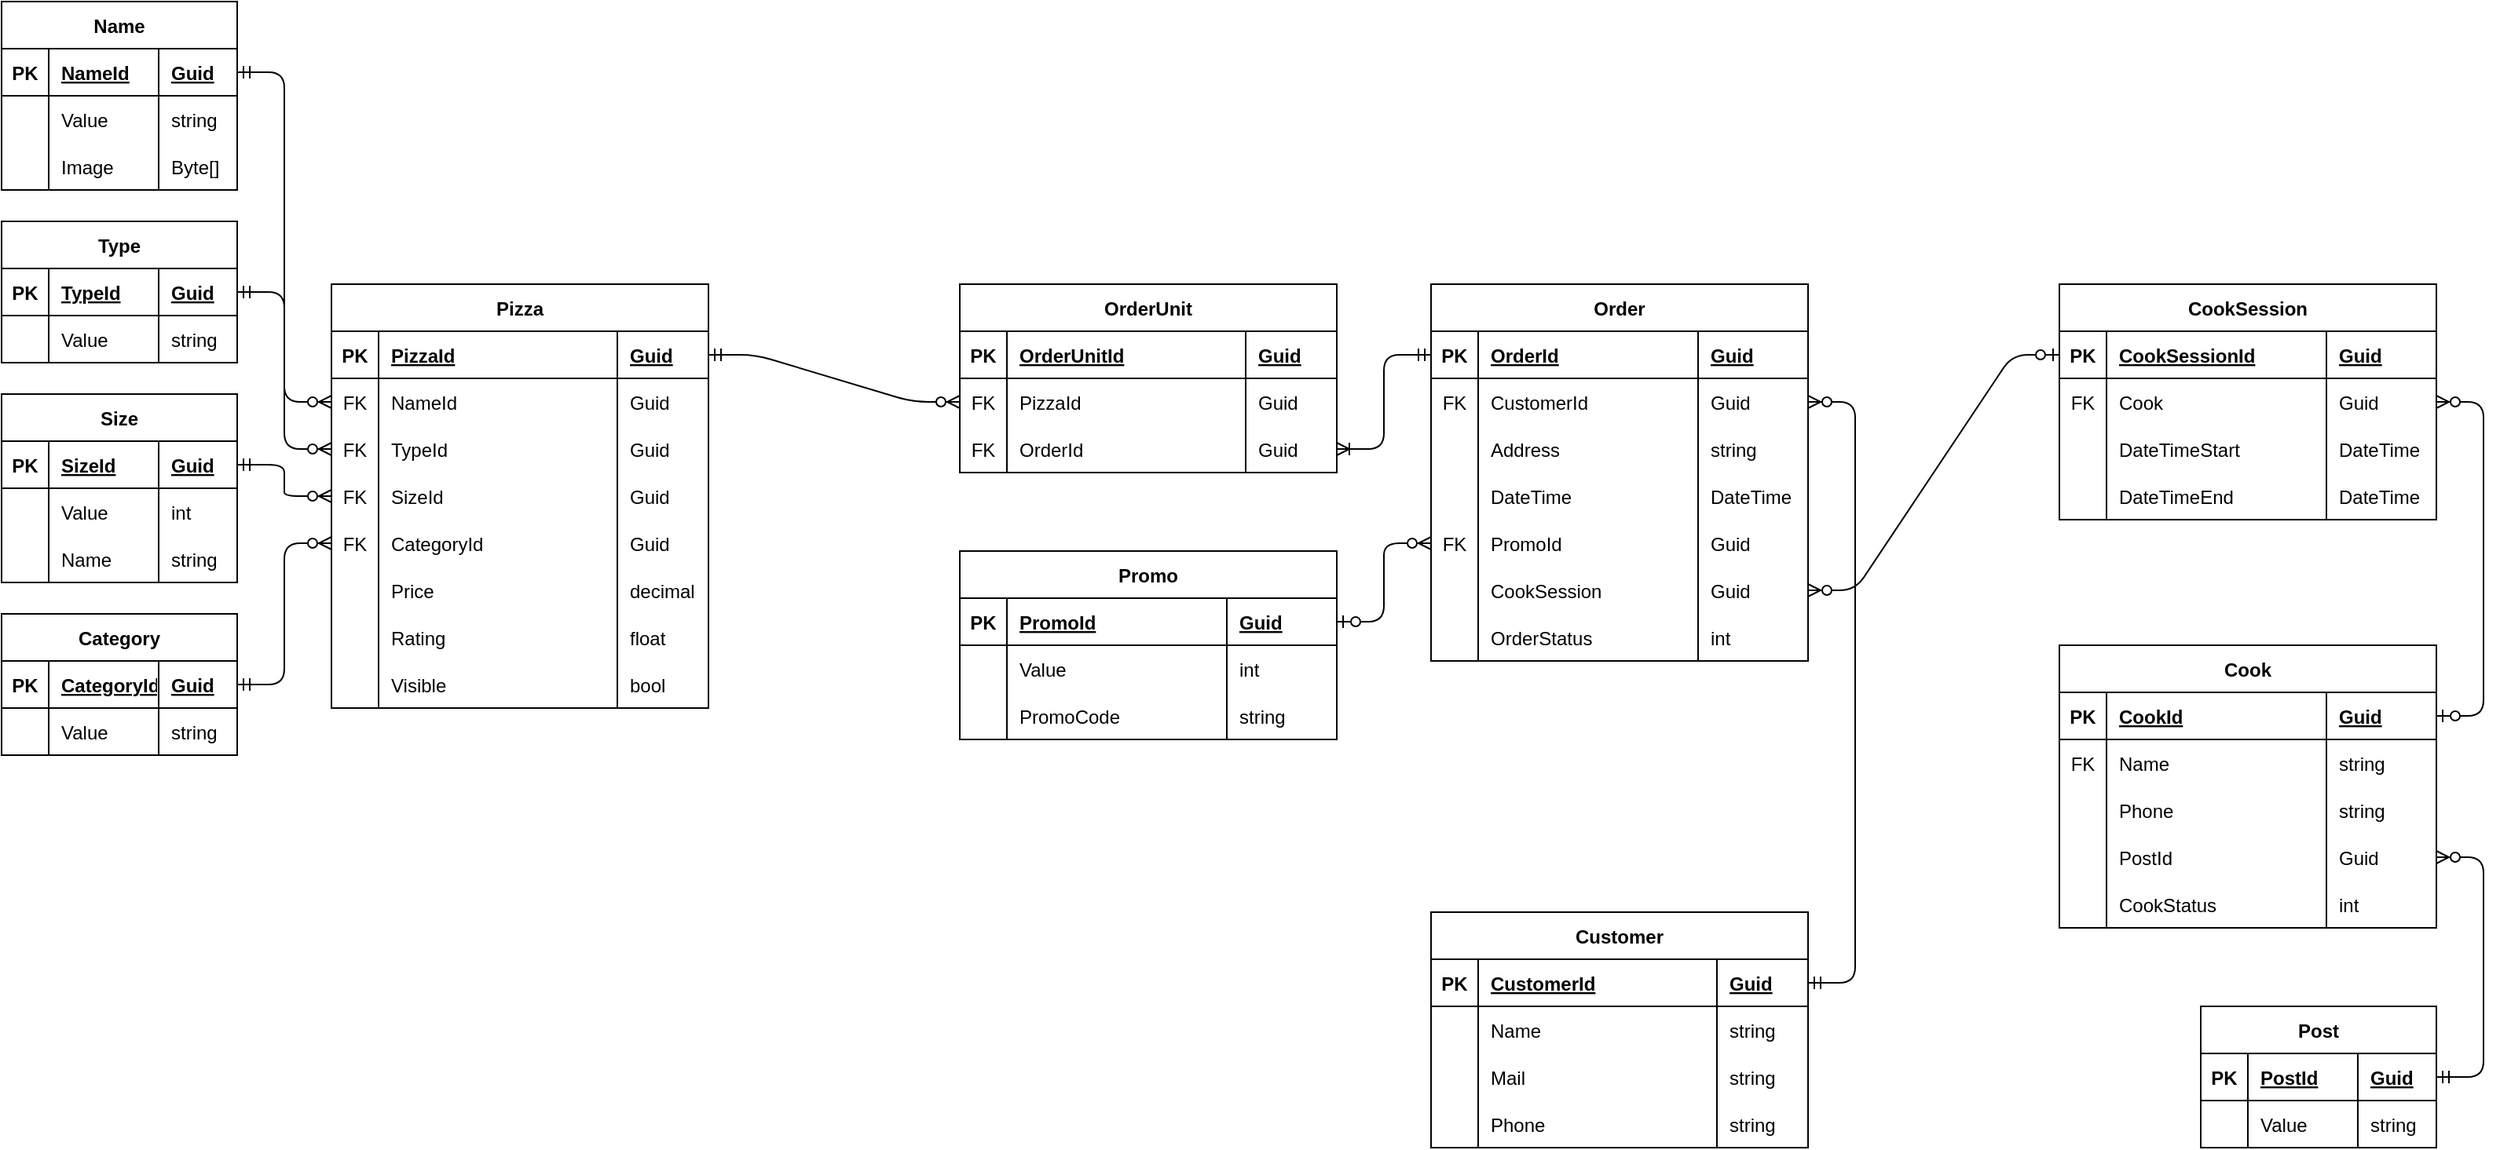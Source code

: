 <mxfile version="17.1.3" type="github">
  <diagram id="EyEHnmFpXSGbcfGTxQxn" name="Page-1">
    <mxGraphModel dx="412" dy="753" grid="1" gridSize="10" guides="1" tooltips="1" connect="1" arrows="1" fold="1" page="1" pageScale="1" pageWidth="827" pageHeight="1169" math="0" shadow="0">
      <root>
        <mxCell id="0" />
        <mxCell id="1" parent="0" />
        <mxCell id="UShXCJz1TF-Tyu379j8b-28" value="Pizza" style="shape=table;startSize=30;container=1;collapsible=2;childLayout=tableLayout;fixedRows=1;rowLines=0;fontStyle=1;align=center;resizeLast=0;columnLines=1;resizeLastRow=0;shadow=0;rounded=0;sketch=0;" parent="1" vertex="1">
          <mxGeometry x="240" y="270" width="240" height="270" as="geometry">
            <mxRectangle x="240" y="270" width="60" height="30" as="alternateBounds" />
          </mxGeometry>
        </mxCell>
        <mxCell id="UShXCJz1TF-Tyu379j8b-29" value="" style="shape=partialRectangle;collapsible=0;dropTarget=0;pointerEvents=0;fillColor=none;top=0;left=0;bottom=1;right=0;points=[[0,0.5],[1,0.5]];portConstraint=eastwest;" parent="UShXCJz1TF-Tyu379j8b-28" vertex="1">
          <mxGeometry y="30" width="240" height="30" as="geometry" />
        </mxCell>
        <mxCell id="UShXCJz1TF-Tyu379j8b-30" value="PK" style="shape=partialRectangle;connectable=0;fillColor=none;top=0;left=0;bottom=0;right=0;fontStyle=1;overflow=hidden;" parent="UShXCJz1TF-Tyu379j8b-29" vertex="1">
          <mxGeometry width="30" height="30" as="geometry">
            <mxRectangle width="30" height="30" as="alternateBounds" />
          </mxGeometry>
        </mxCell>
        <mxCell id="UShXCJz1TF-Tyu379j8b-31" value="PizzaId" style="shape=partialRectangle;connectable=0;fillColor=none;top=0;left=0;bottom=0;right=0;align=left;spacingLeft=6;fontStyle=5;overflow=hidden;" parent="UShXCJz1TF-Tyu379j8b-29" vertex="1">
          <mxGeometry x="30" width="152" height="30" as="geometry">
            <mxRectangle width="152" height="30" as="alternateBounds" />
          </mxGeometry>
        </mxCell>
        <mxCell id="UShXCJz1TF-Tyu379j8b-348" value="Guid" style="shape=partialRectangle;connectable=0;fillColor=none;top=0;left=0;bottom=0;right=0;align=left;spacingLeft=6;fontStyle=5;overflow=hidden;" parent="UShXCJz1TF-Tyu379j8b-29" vertex="1">
          <mxGeometry x="182" width="58" height="30" as="geometry">
            <mxRectangle width="58" height="30" as="alternateBounds" />
          </mxGeometry>
        </mxCell>
        <mxCell id="UShXCJz1TF-Tyu379j8b-32" value="" style="shape=partialRectangle;collapsible=0;dropTarget=0;pointerEvents=0;fillColor=none;top=0;left=0;bottom=0;right=0;points=[[0,0.5],[1,0.5]];portConstraint=eastwest;" parent="UShXCJz1TF-Tyu379j8b-28" vertex="1">
          <mxGeometry y="60" width="240" height="30" as="geometry" />
        </mxCell>
        <mxCell id="UShXCJz1TF-Tyu379j8b-33" value="FK" style="shape=partialRectangle;connectable=0;fillColor=none;top=0;left=0;bottom=0;right=0;editable=1;overflow=hidden;" parent="UShXCJz1TF-Tyu379j8b-32" vertex="1">
          <mxGeometry width="30" height="30" as="geometry">
            <mxRectangle width="30" height="30" as="alternateBounds" />
          </mxGeometry>
        </mxCell>
        <mxCell id="UShXCJz1TF-Tyu379j8b-34" value="NameId" style="shape=partialRectangle;connectable=0;fillColor=none;top=0;left=0;bottom=0;right=0;align=left;spacingLeft=6;overflow=hidden;" parent="UShXCJz1TF-Tyu379j8b-32" vertex="1">
          <mxGeometry x="30" width="152" height="30" as="geometry">
            <mxRectangle width="152" height="30" as="alternateBounds" />
          </mxGeometry>
        </mxCell>
        <mxCell id="UShXCJz1TF-Tyu379j8b-349" value="Guid" style="shape=partialRectangle;connectable=0;fillColor=none;top=0;left=0;bottom=0;right=0;align=left;spacingLeft=6;overflow=hidden;" parent="UShXCJz1TF-Tyu379j8b-32" vertex="1">
          <mxGeometry x="182" width="58" height="30" as="geometry">
            <mxRectangle width="58" height="30" as="alternateBounds" />
          </mxGeometry>
        </mxCell>
        <mxCell id="UShXCJz1TF-Tyu379j8b-35" value="" style="shape=partialRectangle;collapsible=0;dropTarget=0;pointerEvents=0;fillColor=none;top=0;left=0;bottom=0;right=0;points=[[0,0.5],[1,0.5]];portConstraint=eastwest;" parent="UShXCJz1TF-Tyu379j8b-28" vertex="1">
          <mxGeometry y="90" width="240" height="30" as="geometry" />
        </mxCell>
        <mxCell id="UShXCJz1TF-Tyu379j8b-36" value="FK" style="shape=partialRectangle;connectable=0;fillColor=none;top=0;left=0;bottom=0;right=0;editable=1;overflow=hidden;" parent="UShXCJz1TF-Tyu379j8b-35" vertex="1">
          <mxGeometry width="30" height="30" as="geometry">
            <mxRectangle width="30" height="30" as="alternateBounds" />
          </mxGeometry>
        </mxCell>
        <mxCell id="UShXCJz1TF-Tyu379j8b-37" value="TypeId" style="shape=partialRectangle;connectable=0;fillColor=none;top=0;left=0;bottom=0;right=0;align=left;spacingLeft=6;overflow=hidden;" parent="UShXCJz1TF-Tyu379j8b-35" vertex="1">
          <mxGeometry x="30" width="152" height="30" as="geometry">
            <mxRectangle width="152" height="30" as="alternateBounds" />
          </mxGeometry>
        </mxCell>
        <mxCell id="UShXCJz1TF-Tyu379j8b-350" value="Guid" style="shape=partialRectangle;connectable=0;fillColor=none;top=0;left=0;bottom=0;right=0;align=left;spacingLeft=6;overflow=hidden;" parent="UShXCJz1TF-Tyu379j8b-35" vertex="1">
          <mxGeometry x="182" width="58" height="30" as="geometry">
            <mxRectangle width="58" height="30" as="alternateBounds" />
          </mxGeometry>
        </mxCell>
        <mxCell id="UShXCJz1TF-Tyu379j8b-38" value="" style="shape=partialRectangle;collapsible=0;dropTarget=0;pointerEvents=0;fillColor=none;top=0;left=0;bottom=0;right=0;points=[[0,0.5],[1,0.5]];portConstraint=eastwest;" parent="UShXCJz1TF-Tyu379j8b-28" vertex="1">
          <mxGeometry y="120" width="240" height="30" as="geometry" />
        </mxCell>
        <mxCell id="UShXCJz1TF-Tyu379j8b-39" value="FK" style="shape=partialRectangle;connectable=0;fillColor=none;top=0;left=0;bottom=0;right=0;editable=1;overflow=hidden;" parent="UShXCJz1TF-Tyu379j8b-38" vertex="1">
          <mxGeometry width="30" height="30" as="geometry">
            <mxRectangle width="30" height="30" as="alternateBounds" />
          </mxGeometry>
        </mxCell>
        <mxCell id="UShXCJz1TF-Tyu379j8b-40" value="SizeId" style="shape=partialRectangle;connectable=0;fillColor=none;top=0;left=0;bottom=0;right=0;align=left;spacingLeft=6;overflow=hidden;" parent="UShXCJz1TF-Tyu379j8b-38" vertex="1">
          <mxGeometry x="30" width="152" height="30" as="geometry">
            <mxRectangle width="152" height="30" as="alternateBounds" />
          </mxGeometry>
        </mxCell>
        <mxCell id="UShXCJz1TF-Tyu379j8b-351" value="Guid" style="shape=partialRectangle;connectable=0;fillColor=none;top=0;left=0;bottom=0;right=0;align=left;spacingLeft=6;overflow=hidden;" parent="UShXCJz1TF-Tyu379j8b-38" vertex="1">
          <mxGeometry x="182" width="58" height="30" as="geometry">
            <mxRectangle width="58" height="30" as="alternateBounds" />
          </mxGeometry>
        </mxCell>
        <mxCell id="n1PLe3FDt_eJmywQmDvz-1" value="" style="shape=partialRectangle;collapsible=0;dropTarget=0;pointerEvents=0;fillColor=none;top=0;left=0;bottom=0;right=0;points=[[0,0.5],[1,0.5]];portConstraint=eastwest;" parent="UShXCJz1TF-Tyu379j8b-28" vertex="1">
          <mxGeometry y="150" width="240" height="30" as="geometry" />
        </mxCell>
        <mxCell id="n1PLe3FDt_eJmywQmDvz-2" value="FK" style="shape=partialRectangle;connectable=0;fillColor=none;top=0;left=0;bottom=0;right=0;editable=1;overflow=hidden;" parent="n1PLe3FDt_eJmywQmDvz-1" vertex="1">
          <mxGeometry width="30" height="30" as="geometry">
            <mxRectangle width="30" height="30" as="alternateBounds" />
          </mxGeometry>
        </mxCell>
        <mxCell id="n1PLe3FDt_eJmywQmDvz-3" value="CategoryId" style="shape=partialRectangle;connectable=0;fillColor=none;top=0;left=0;bottom=0;right=0;align=left;spacingLeft=6;overflow=hidden;" parent="n1PLe3FDt_eJmywQmDvz-1" vertex="1">
          <mxGeometry x="30" width="152" height="30" as="geometry">
            <mxRectangle width="152" height="30" as="alternateBounds" />
          </mxGeometry>
        </mxCell>
        <mxCell id="n1PLe3FDt_eJmywQmDvz-4" value="Guid" style="shape=partialRectangle;connectable=0;fillColor=none;top=0;left=0;bottom=0;right=0;align=left;spacingLeft=6;overflow=hidden;" parent="n1PLe3FDt_eJmywQmDvz-1" vertex="1">
          <mxGeometry x="182" width="58" height="30" as="geometry">
            <mxRectangle width="58" height="30" as="alternateBounds" />
          </mxGeometry>
        </mxCell>
        <mxCell id="UShXCJz1TF-Tyu379j8b-44" value="" style="shape=partialRectangle;collapsible=0;dropTarget=0;pointerEvents=0;fillColor=none;top=0;left=0;bottom=0;right=0;points=[[0,0.5],[1,0.5]];portConstraint=eastwest;" parent="UShXCJz1TF-Tyu379j8b-28" vertex="1">
          <mxGeometry y="180" width="240" height="30" as="geometry" />
        </mxCell>
        <mxCell id="UShXCJz1TF-Tyu379j8b-45" value="" style="shape=partialRectangle;connectable=0;fillColor=none;top=0;left=0;bottom=0;right=0;editable=1;overflow=hidden;" parent="UShXCJz1TF-Tyu379j8b-44" vertex="1">
          <mxGeometry width="30" height="30" as="geometry">
            <mxRectangle width="30" height="30" as="alternateBounds" />
          </mxGeometry>
        </mxCell>
        <mxCell id="UShXCJz1TF-Tyu379j8b-46" value="Price" style="shape=partialRectangle;connectable=0;fillColor=none;top=0;left=0;bottom=0;right=0;align=left;spacingLeft=6;overflow=hidden;" parent="UShXCJz1TF-Tyu379j8b-44" vertex="1">
          <mxGeometry x="30" width="152" height="30" as="geometry">
            <mxRectangle width="152" height="30" as="alternateBounds" />
          </mxGeometry>
        </mxCell>
        <mxCell id="UShXCJz1TF-Tyu379j8b-352" value="decimal" style="shape=partialRectangle;connectable=0;fillColor=none;top=0;left=0;bottom=0;right=0;align=left;spacingLeft=6;overflow=hidden;" parent="UShXCJz1TF-Tyu379j8b-44" vertex="1">
          <mxGeometry x="182" width="58" height="30" as="geometry">
            <mxRectangle width="58" height="30" as="alternateBounds" />
          </mxGeometry>
        </mxCell>
        <mxCell id="UShXCJz1TF-Tyu379j8b-47" value="" style="shape=partialRectangle;collapsible=0;dropTarget=0;pointerEvents=0;fillColor=none;top=0;left=0;bottom=0;right=0;points=[[0,0.5],[1,0.5]];portConstraint=eastwest;" parent="UShXCJz1TF-Tyu379j8b-28" vertex="1">
          <mxGeometry y="210" width="240" height="30" as="geometry" />
        </mxCell>
        <mxCell id="UShXCJz1TF-Tyu379j8b-48" value="" style="shape=partialRectangle;connectable=0;fillColor=none;top=0;left=0;bottom=0;right=0;editable=1;overflow=hidden;" parent="UShXCJz1TF-Tyu379j8b-47" vertex="1">
          <mxGeometry width="30" height="30" as="geometry">
            <mxRectangle width="30" height="30" as="alternateBounds" />
          </mxGeometry>
        </mxCell>
        <mxCell id="UShXCJz1TF-Tyu379j8b-49" value="Rating" style="shape=partialRectangle;connectable=0;fillColor=none;top=0;left=0;bottom=0;right=0;align=left;spacingLeft=6;overflow=hidden;" parent="UShXCJz1TF-Tyu379j8b-47" vertex="1">
          <mxGeometry x="30" width="152" height="30" as="geometry">
            <mxRectangle width="152" height="30" as="alternateBounds" />
          </mxGeometry>
        </mxCell>
        <mxCell id="UShXCJz1TF-Tyu379j8b-353" value="float" style="shape=partialRectangle;connectable=0;fillColor=none;top=0;left=0;bottom=0;right=0;align=left;spacingLeft=6;overflow=hidden;" parent="UShXCJz1TF-Tyu379j8b-47" vertex="1">
          <mxGeometry x="182" width="58" height="30" as="geometry">
            <mxRectangle width="58" height="30" as="alternateBounds" />
          </mxGeometry>
        </mxCell>
        <mxCell id="w0sAyiu81AESUfZ_AUr2-16" value="" style="shape=partialRectangle;collapsible=0;dropTarget=0;pointerEvents=0;fillColor=none;top=0;left=0;bottom=0;right=0;points=[[0,0.5],[1,0.5]];portConstraint=eastwest;" parent="UShXCJz1TF-Tyu379j8b-28" vertex="1">
          <mxGeometry y="240" width="240" height="30" as="geometry" />
        </mxCell>
        <mxCell id="w0sAyiu81AESUfZ_AUr2-17" value="" style="shape=partialRectangle;connectable=0;fillColor=none;top=0;left=0;bottom=0;right=0;editable=1;overflow=hidden;" parent="w0sAyiu81AESUfZ_AUr2-16" vertex="1">
          <mxGeometry width="30" height="30" as="geometry">
            <mxRectangle width="30" height="30" as="alternateBounds" />
          </mxGeometry>
        </mxCell>
        <mxCell id="w0sAyiu81AESUfZ_AUr2-18" value="Visible" style="shape=partialRectangle;connectable=0;fillColor=none;top=0;left=0;bottom=0;right=0;align=left;spacingLeft=6;overflow=hidden;" parent="w0sAyiu81AESUfZ_AUr2-16" vertex="1">
          <mxGeometry x="30" width="152" height="30" as="geometry">
            <mxRectangle width="152" height="30" as="alternateBounds" />
          </mxGeometry>
        </mxCell>
        <mxCell id="w0sAyiu81AESUfZ_AUr2-19" value="bool" style="shape=partialRectangle;connectable=0;fillColor=none;top=0;left=0;bottom=0;right=0;align=left;spacingLeft=6;overflow=hidden;" parent="w0sAyiu81AESUfZ_AUr2-16" vertex="1">
          <mxGeometry x="182" width="58" height="30" as="geometry">
            <mxRectangle width="58" height="30" as="alternateBounds" />
          </mxGeometry>
        </mxCell>
        <mxCell id="UShXCJz1TF-Tyu379j8b-356" value="Name" style="shape=table;startSize=30;container=1;collapsible=2;childLayout=tableLayout;fixedRows=1;rowLines=0;fontStyle=1;align=center;resizeLast=0;columnLines=1;resizeLastRow=0;shadow=0;rounded=0;sketch=0;" parent="1" vertex="1">
          <mxGeometry x="30" y="90" width="150" height="120" as="geometry">
            <mxRectangle x="320" y="330" width="60" height="30" as="alternateBounds" />
          </mxGeometry>
        </mxCell>
        <mxCell id="UShXCJz1TF-Tyu379j8b-357" value="" style="shape=partialRectangle;collapsible=0;dropTarget=0;pointerEvents=0;fillColor=none;top=0;left=0;bottom=1;right=0;points=[[0,0.5],[1,0.5]];portConstraint=eastwest;" parent="UShXCJz1TF-Tyu379j8b-356" vertex="1">
          <mxGeometry y="30" width="150" height="30" as="geometry" />
        </mxCell>
        <mxCell id="UShXCJz1TF-Tyu379j8b-358" value="PK" style="shape=partialRectangle;connectable=0;fillColor=none;top=0;left=0;bottom=0;right=0;fontStyle=1;overflow=hidden;" parent="UShXCJz1TF-Tyu379j8b-357" vertex="1">
          <mxGeometry width="30" height="30" as="geometry">
            <mxRectangle width="30" height="30" as="alternateBounds" />
          </mxGeometry>
        </mxCell>
        <mxCell id="UShXCJz1TF-Tyu379j8b-359" value="NameId" style="shape=partialRectangle;connectable=0;fillColor=none;top=0;left=0;bottom=0;right=0;align=left;spacingLeft=6;fontStyle=5;overflow=hidden;" parent="UShXCJz1TF-Tyu379j8b-357" vertex="1">
          <mxGeometry x="30" width="70" height="30" as="geometry">
            <mxRectangle width="70" height="30" as="alternateBounds" />
          </mxGeometry>
        </mxCell>
        <mxCell id="UShXCJz1TF-Tyu379j8b-360" value="Guid" style="shape=partialRectangle;connectable=0;fillColor=none;top=0;left=0;bottom=0;right=0;align=left;spacingLeft=6;fontStyle=5;overflow=hidden;" parent="UShXCJz1TF-Tyu379j8b-357" vertex="1">
          <mxGeometry x="100" width="50" height="30" as="geometry">
            <mxRectangle width="50" height="30" as="alternateBounds" />
          </mxGeometry>
        </mxCell>
        <mxCell id="UShXCJz1TF-Tyu379j8b-361" value="" style="shape=partialRectangle;collapsible=0;dropTarget=0;pointerEvents=0;fillColor=none;top=0;left=0;bottom=0;right=0;points=[[0,0.5],[1,0.5]];portConstraint=eastwest;" parent="UShXCJz1TF-Tyu379j8b-356" vertex="1">
          <mxGeometry y="60" width="150" height="30" as="geometry" />
        </mxCell>
        <mxCell id="UShXCJz1TF-Tyu379j8b-362" value="" style="shape=partialRectangle;connectable=0;fillColor=none;top=0;left=0;bottom=0;right=0;editable=1;overflow=hidden;" parent="UShXCJz1TF-Tyu379j8b-361" vertex="1">
          <mxGeometry width="30" height="30" as="geometry">
            <mxRectangle width="30" height="30" as="alternateBounds" />
          </mxGeometry>
        </mxCell>
        <mxCell id="UShXCJz1TF-Tyu379j8b-363" value="Value" style="shape=partialRectangle;connectable=0;fillColor=none;top=0;left=0;bottom=0;right=0;align=left;spacingLeft=6;overflow=hidden;" parent="UShXCJz1TF-Tyu379j8b-361" vertex="1">
          <mxGeometry x="30" width="70" height="30" as="geometry">
            <mxRectangle width="70" height="30" as="alternateBounds" />
          </mxGeometry>
        </mxCell>
        <mxCell id="UShXCJz1TF-Tyu379j8b-364" value="string" style="shape=partialRectangle;connectable=0;fillColor=none;top=0;left=0;bottom=0;right=0;align=left;spacingLeft=6;overflow=hidden;" parent="UShXCJz1TF-Tyu379j8b-361" vertex="1">
          <mxGeometry x="100" width="50" height="30" as="geometry">
            <mxRectangle width="50" height="30" as="alternateBounds" />
          </mxGeometry>
        </mxCell>
        <mxCell id="w0sAyiu81AESUfZ_AUr2-1" value="" style="shape=partialRectangle;collapsible=0;dropTarget=0;pointerEvents=0;fillColor=none;top=0;left=0;bottom=0;right=0;points=[[0,0.5],[1,0.5]];portConstraint=eastwest;" parent="UShXCJz1TF-Tyu379j8b-356" vertex="1">
          <mxGeometry y="90" width="150" height="30" as="geometry" />
        </mxCell>
        <mxCell id="w0sAyiu81AESUfZ_AUr2-2" value="" style="shape=partialRectangle;connectable=0;fillColor=none;top=0;left=0;bottom=0;right=0;editable=1;overflow=hidden;" parent="w0sAyiu81AESUfZ_AUr2-1" vertex="1">
          <mxGeometry width="30" height="30" as="geometry">
            <mxRectangle width="30" height="30" as="alternateBounds" />
          </mxGeometry>
        </mxCell>
        <mxCell id="w0sAyiu81AESUfZ_AUr2-3" value="Image" style="shape=partialRectangle;connectable=0;fillColor=none;top=0;left=0;bottom=0;right=0;align=left;spacingLeft=6;overflow=hidden;" parent="w0sAyiu81AESUfZ_AUr2-1" vertex="1">
          <mxGeometry x="30" width="70" height="30" as="geometry">
            <mxRectangle width="70" height="30" as="alternateBounds" />
          </mxGeometry>
        </mxCell>
        <mxCell id="w0sAyiu81AESUfZ_AUr2-4" value="Byte[]" style="shape=partialRectangle;connectable=0;fillColor=none;top=0;left=0;bottom=0;right=0;align=left;spacingLeft=6;overflow=hidden;" parent="w0sAyiu81AESUfZ_AUr2-1" vertex="1">
          <mxGeometry x="100" width="50" height="30" as="geometry">
            <mxRectangle width="50" height="30" as="alternateBounds" />
          </mxGeometry>
        </mxCell>
        <mxCell id="UShXCJz1TF-Tyu379j8b-385" value="Type" style="shape=table;startSize=30;container=1;collapsible=2;childLayout=tableLayout;fixedRows=1;rowLines=0;fontStyle=1;align=center;resizeLast=0;columnLines=1;resizeLastRow=0;shadow=0;rounded=0;sketch=0;" parent="1" vertex="1">
          <mxGeometry x="30" y="230" width="150" height="90" as="geometry">
            <mxRectangle x="320" y="330" width="60" height="30" as="alternateBounds" />
          </mxGeometry>
        </mxCell>
        <mxCell id="UShXCJz1TF-Tyu379j8b-386" value="" style="shape=partialRectangle;collapsible=0;dropTarget=0;pointerEvents=0;fillColor=none;top=0;left=0;bottom=1;right=0;points=[[0,0.5],[1,0.5]];portConstraint=eastwest;" parent="UShXCJz1TF-Tyu379j8b-385" vertex="1">
          <mxGeometry y="30" width="150" height="30" as="geometry" />
        </mxCell>
        <mxCell id="UShXCJz1TF-Tyu379j8b-387" value="PK" style="shape=partialRectangle;connectable=0;fillColor=none;top=0;left=0;bottom=0;right=0;fontStyle=1;overflow=hidden;" parent="UShXCJz1TF-Tyu379j8b-386" vertex="1">
          <mxGeometry width="30" height="30" as="geometry">
            <mxRectangle width="30" height="30" as="alternateBounds" />
          </mxGeometry>
        </mxCell>
        <mxCell id="UShXCJz1TF-Tyu379j8b-388" value="TypeId" style="shape=partialRectangle;connectable=0;fillColor=none;top=0;left=0;bottom=0;right=0;align=left;spacingLeft=6;fontStyle=5;overflow=hidden;" parent="UShXCJz1TF-Tyu379j8b-386" vertex="1">
          <mxGeometry x="30" width="70" height="30" as="geometry">
            <mxRectangle width="70" height="30" as="alternateBounds" />
          </mxGeometry>
        </mxCell>
        <mxCell id="UShXCJz1TF-Tyu379j8b-389" value="Guid" style="shape=partialRectangle;connectable=0;fillColor=none;top=0;left=0;bottom=0;right=0;align=left;spacingLeft=6;fontStyle=5;overflow=hidden;" parent="UShXCJz1TF-Tyu379j8b-386" vertex="1">
          <mxGeometry x="100" width="50" height="30" as="geometry">
            <mxRectangle width="50" height="30" as="alternateBounds" />
          </mxGeometry>
        </mxCell>
        <mxCell id="UShXCJz1TF-Tyu379j8b-390" value="" style="shape=partialRectangle;collapsible=0;dropTarget=0;pointerEvents=0;fillColor=none;top=0;left=0;bottom=0;right=0;points=[[0,0.5],[1,0.5]];portConstraint=eastwest;" parent="UShXCJz1TF-Tyu379j8b-385" vertex="1">
          <mxGeometry y="60" width="150" height="30" as="geometry" />
        </mxCell>
        <mxCell id="UShXCJz1TF-Tyu379j8b-391" value="" style="shape=partialRectangle;connectable=0;fillColor=none;top=0;left=0;bottom=0;right=0;editable=1;overflow=hidden;" parent="UShXCJz1TF-Tyu379j8b-390" vertex="1">
          <mxGeometry width="30" height="30" as="geometry">
            <mxRectangle width="30" height="30" as="alternateBounds" />
          </mxGeometry>
        </mxCell>
        <mxCell id="UShXCJz1TF-Tyu379j8b-392" value="Value" style="shape=partialRectangle;connectable=0;fillColor=none;top=0;left=0;bottom=0;right=0;align=left;spacingLeft=6;overflow=hidden;" parent="UShXCJz1TF-Tyu379j8b-390" vertex="1">
          <mxGeometry x="30" width="70" height="30" as="geometry">
            <mxRectangle width="70" height="30" as="alternateBounds" />
          </mxGeometry>
        </mxCell>
        <mxCell id="UShXCJz1TF-Tyu379j8b-393" value="string" style="shape=partialRectangle;connectable=0;fillColor=none;top=0;left=0;bottom=0;right=0;align=left;spacingLeft=6;overflow=hidden;" parent="UShXCJz1TF-Tyu379j8b-390" vertex="1">
          <mxGeometry x="100" width="50" height="30" as="geometry">
            <mxRectangle width="50" height="30" as="alternateBounds" />
          </mxGeometry>
        </mxCell>
        <mxCell id="UShXCJz1TF-Tyu379j8b-394" value="Size" style="shape=table;startSize=30;container=1;collapsible=2;childLayout=tableLayout;fixedRows=1;rowLines=0;fontStyle=1;align=center;resizeLast=0;columnLines=1;resizeLastRow=0;shadow=0;rounded=0;sketch=0;" parent="1" vertex="1">
          <mxGeometry x="30" y="340" width="150" height="120" as="geometry">
            <mxRectangle x="320" y="330" width="60" height="30" as="alternateBounds" />
          </mxGeometry>
        </mxCell>
        <mxCell id="UShXCJz1TF-Tyu379j8b-395" value="" style="shape=partialRectangle;collapsible=0;dropTarget=0;pointerEvents=0;fillColor=none;top=0;left=0;bottom=1;right=0;points=[[0,0.5],[1,0.5]];portConstraint=eastwest;" parent="UShXCJz1TF-Tyu379j8b-394" vertex="1">
          <mxGeometry y="30" width="150" height="30" as="geometry" />
        </mxCell>
        <mxCell id="UShXCJz1TF-Tyu379j8b-396" value="PK" style="shape=partialRectangle;connectable=0;fillColor=none;top=0;left=0;bottom=0;right=0;fontStyle=1;overflow=hidden;" parent="UShXCJz1TF-Tyu379j8b-395" vertex="1">
          <mxGeometry width="30" height="30" as="geometry">
            <mxRectangle width="30" height="30" as="alternateBounds" />
          </mxGeometry>
        </mxCell>
        <mxCell id="UShXCJz1TF-Tyu379j8b-397" value="SizeId" style="shape=partialRectangle;connectable=0;fillColor=none;top=0;left=0;bottom=0;right=0;align=left;spacingLeft=6;fontStyle=5;overflow=hidden;" parent="UShXCJz1TF-Tyu379j8b-395" vertex="1">
          <mxGeometry x="30" width="70" height="30" as="geometry">
            <mxRectangle width="70" height="30" as="alternateBounds" />
          </mxGeometry>
        </mxCell>
        <mxCell id="UShXCJz1TF-Tyu379j8b-398" value="Guid" style="shape=partialRectangle;connectable=0;fillColor=none;top=0;left=0;bottom=0;right=0;align=left;spacingLeft=6;fontStyle=5;overflow=hidden;" parent="UShXCJz1TF-Tyu379j8b-395" vertex="1">
          <mxGeometry x="100" width="50" height="30" as="geometry">
            <mxRectangle width="50" height="30" as="alternateBounds" />
          </mxGeometry>
        </mxCell>
        <mxCell id="UShXCJz1TF-Tyu379j8b-399" value="" style="shape=partialRectangle;collapsible=0;dropTarget=0;pointerEvents=0;fillColor=none;top=0;left=0;bottom=0;right=0;points=[[0,0.5],[1,0.5]];portConstraint=eastwest;" parent="UShXCJz1TF-Tyu379j8b-394" vertex="1">
          <mxGeometry y="60" width="150" height="30" as="geometry" />
        </mxCell>
        <mxCell id="UShXCJz1TF-Tyu379j8b-400" value="" style="shape=partialRectangle;connectable=0;fillColor=none;top=0;left=0;bottom=0;right=0;editable=1;overflow=hidden;" parent="UShXCJz1TF-Tyu379j8b-399" vertex="1">
          <mxGeometry width="30" height="30" as="geometry">
            <mxRectangle width="30" height="30" as="alternateBounds" />
          </mxGeometry>
        </mxCell>
        <mxCell id="UShXCJz1TF-Tyu379j8b-401" value="Value" style="shape=partialRectangle;connectable=0;fillColor=none;top=0;left=0;bottom=0;right=0;align=left;spacingLeft=6;overflow=hidden;" parent="UShXCJz1TF-Tyu379j8b-399" vertex="1">
          <mxGeometry x="30" width="70" height="30" as="geometry">
            <mxRectangle width="70" height="30" as="alternateBounds" />
          </mxGeometry>
        </mxCell>
        <mxCell id="UShXCJz1TF-Tyu379j8b-402" value="int" style="shape=partialRectangle;connectable=0;fillColor=none;top=0;left=0;bottom=0;right=0;align=left;spacingLeft=6;overflow=hidden;" parent="UShXCJz1TF-Tyu379j8b-399" vertex="1">
          <mxGeometry x="100" width="50" height="30" as="geometry">
            <mxRectangle width="50" height="30" as="alternateBounds" />
          </mxGeometry>
        </mxCell>
        <mxCell id="UShXCJz1TF-Tyu379j8b-403" value="" style="shape=partialRectangle;collapsible=0;dropTarget=0;pointerEvents=0;fillColor=none;top=0;left=0;bottom=0;right=0;points=[[0,0.5],[1,0.5]];portConstraint=eastwest;" parent="UShXCJz1TF-Tyu379j8b-394" vertex="1">
          <mxGeometry y="90" width="150" height="30" as="geometry" />
        </mxCell>
        <mxCell id="UShXCJz1TF-Tyu379j8b-404" value="" style="shape=partialRectangle;connectable=0;fillColor=none;top=0;left=0;bottom=0;right=0;editable=1;overflow=hidden;" parent="UShXCJz1TF-Tyu379j8b-403" vertex="1">
          <mxGeometry width="30" height="30" as="geometry">
            <mxRectangle width="30" height="30" as="alternateBounds" />
          </mxGeometry>
        </mxCell>
        <mxCell id="UShXCJz1TF-Tyu379j8b-405" value="Name" style="shape=partialRectangle;connectable=0;fillColor=none;top=0;left=0;bottom=0;right=0;align=left;spacingLeft=6;overflow=hidden;" parent="UShXCJz1TF-Tyu379j8b-403" vertex="1">
          <mxGeometry x="30" width="70" height="30" as="geometry">
            <mxRectangle width="70" height="30" as="alternateBounds" />
          </mxGeometry>
        </mxCell>
        <mxCell id="UShXCJz1TF-Tyu379j8b-406" value="string" style="shape=partialRectangle;connectable=0;fillColor=none;top=0;left=0;bottom=0;right=0;align=left;spacingLeft=6;overflow=hidden;" parent="UShXCJz1TF-Tyu379j8b-403" vertex="1">
          <mxGeometry x="100" width="50" height="30" as="geometry">
            <mxRectangle width="50" height="30" as="alternateBounds" />
          </mxGeometry>
        </mxCell>
        <mxCell id="UShXCJz1TF-Tyu379j8b-414" value="" style="edgeStyle=entityRelationEdgeStyle;fontSize=12;html=1;endArrow=ERzeroToMany;startArrow=ERmandOne;exitX=1;exitY=0.5;exitDx=0;exitDy=0;entryX=0;entryY=0.5;entryDx=0;entryDy=0;" parent="1" source="UShXCJz1TF-Tyu379j8b-357" target="UShXCJz1TF-Tyu379j8b-32" edge="1">
          <mxGeometry width="100" height="100" relative="1" as="geometry">
            <mxPoint x="210" y="340" as="sourcePoint" />
            <mxPoint x="310" y="240" as="targetPoint" />
          </mxGeometry>
        </mxCell>
        <mxCell id="UShXCJz1TF-Tyu379j8b-415" value="" style="edgeStyle=entityRelationEdgeStyle;fontSize=12;html=1;endArrow=ERzeroToMany;startArrow=ERmandOne;exitX=1;exitY=0.5;exitDx=0;exitDy=0;entryX=0;entryY=0.5;entryDx=0;entryDy=0;" parent="1" source="UShXCJz1TF-Tyu379j8b-386" target="UShXCJz1TF-Tyu379j8b-35" edge="1">
          <mxGeometry width="100" height="100" relative="1" as="geometry">
            <mxPoint x="200" y="370.0" as="sourcePoint" />
            <mxPoint x="330" y="440.0" as="targetPoint" />
          </mxGeometry>
        </mxCell>
        <mxCell id="UShXCJz1TF-Tyu379j8b-416" value="" style="edgeStyle=entityRelationEdgeStyle;fontSize=12;html=1;endArrow=ERzeroToMany;startArrow=ERmandOne;exitX=1;exitY=0.5;exitDx=0;exitDy=0;entryX=0;entryY=0.5;entryDx=0;entryDy=0;" parent="1" source="UShXCJz1TF-Tyu379j8b-395" target="UShXCJz1TF-Tyu379j8b-38" edge="1">
          <mxGeometry width="100" height="100" relative="1" as="geometry">
            <mxPoint x="190" y="440" as="sourcePoint" />
            <mxPoint x="320" y="450" as="targetPoint" />
          </mxGeometry>
        </mxCell>
        <mxCell id="UShXCJz1TF-Tyu379j8b-417" value="Customer" style="shape=table;startSize=30;container=1;collapsible=2;childLayout=tableLayout;fixedRows=1;rowLines=0;fontStyle=1;align=center;resizeLast=0;columnLines=1;resizeLastRow=0;shadow=0;rounded=0;sketch=0;" parent="1" vertex="1">
          <mxGeometry x="940" y="670" width="240" height="150" as="geometry">
            <mxRectangle x="240" y="270" width="60" height="30" as="alternateBounds" />
          </mxGeometry>
        </mxCell>
        <mxCell id="UShXCJz1TF-Tyu379j8b-418" value="" style="shape=partialRectangle;collapsible=0;dropTarget=0;pointerEvents=0;fillColor=none;top=0;left=0;bottom=1;right=0;points=[[0,0.5],[1,0.5]];portConstraint=eastwest;" parent="UShXCJz1TF-Tyu379j8b-417" vertex="1">
          <mxGeometry y="30" width="240" height="30" as="geometry" />
        </mxCell>
        <mxCell id="UShXCJz1TF-Tyu379j8b-419" value="PK" style="shape=partialRectangle;connectable=0;fillColor=none;top=0;left=0;bottom=0;right=0;fontStyle=1;overflow=hidden;" parent="UShXCJz1TF-Tyu379j8b-418" vertex="1">
          <mxGeometry width="30" height="30" as="geometry">
            <mxRectangle width="30" height="30" as="alternateBounds" />
          </mxGeometry>
        </mxCell>
        <mxCell id="UShXCJz1TF-Tyu379j8b-420" value="CustomerId" style="shape=partialRectangle;connectable=0;fillColor=none;top=0;left=0;bottom=0;right=0;align=left;spacingLeft=6;fontStyle=5;overflow=hidden;" parent="UShXCJz1TF-Tyu379j8b-418" vertex="1">
          <mxGeometry x="30" width="152" height="30" as="geometry">
            <mxRectangle width="152" height="30" as="alternateBounds" />
          </mxGeometry>
        </mxCell>
        <mxCell id="UShXCJz1TF-Tyu379j8b-421" value="Guid" style="shape=partialRectangle;connectable=0;fillColor=none;top=0;left=0;bottom=0;right=0;align=left;spacingLeft=6;fontStyle=5;overflow=hidden;" parent="UShXCJz1TF-Tyu379j8b-418" vertex="1">
          <mxGeometry x="182" width="58" height="30" as="geometry">
            <mxRectangle width="58" height="30" as="alternateBounds" />
          </mxGeometry>
        </mxCell>
        <mxCell id="UShXCJz1TF-Tyu379j8b-422" value="" style="shape=partialRectangle;collapsible=0;dropTarget=0;pointerEvents=0;fillColor=none;top=0;left=0;bottom=0;right=0;points=[[0,0.5],[1,0.5]];portConstraint=eastwest;" parent="UShXCJz1TF-Tyu379j8b-417" vertex="1">
          <mxGeometry y="60" width="240" height="30" as="geometry" />
        </mxCell>
        <mxCell id="UShXCJz1TF-Tyu379j8b-423" value="" style="shape=partialRectangle;connectable=0;fillColor=none;top=0;left=0;bottom=0;right=0;editable=1;overflow=hidden;" parent="UShXCJz1TF-Tyu379j8b-422" vertex="1">
          <mxGeometry width="30" height="30" as="geometry">
            <mxRectangle width="30" height="30" as="alternateBounds" />
          </mxGeometry>
        </mxCell>
        <mxCell id="UShXCJz1TF-Tyu379j8b-424" value="Name" style="shape=partialRectangle;connectable=0;fillColor=none;top=0;left=0;bottom=0;right=0;align=left;spacingLeft=6;overflow=hidden;" parent="UShXCJz1TF-Tyu379j8b-422" vertex="1">
          <mxGeometry x="30" width="152" height="30" as="geometry">
            <mxRectangle width="152" height="30" as="alternateBounds" />
          </mxGeometry>
        </mxCell>
        <mxCell id="UShXCJz1TF-Tyu379j8b-425" value="string" style="shape=partialRectangle;connectable=0;fillColor=none;top=0;left=0;bottom=0;right=0;align=left;spacingLeft=6;overflow=hidden;" parent="UShXCJz1TF-Tyu379j8b-422" vertex="1">
          <mxGeometry x="182" width="58" height="30" as="geometry">
            <mxRectangle width="58" height="30" as="alternateBounds" />
          </mxGeometry>
        </mxCell>
        <mxCell id="UShXCJz1TF-Tyu379j8b-426" value="" style="shape=partialRectangle;collapsible=0;dropTarget=0;pointerEvents=0;fillColor=none;top=0;left=0;bottom=0;right=0;points=[[0,0.5],[1,0.5]];portConstraint=eastwest;" parent="UShXCJz1TF-Tyu379j8b-417" vertex="1">
          <mxGeometry y="90" width="240" height="30" as="geometry" />
        </mxCell>
        <mxCell id="UShXCJz1TF-Tyu379j8b-427" value="" style="shape=partialRectangle;connectable=0;fillColor=none;top=0;left=0;bottom=0;right=0;editable=1;overflow=hidden;" parent="UShXCJz1TF-Tyu379j8b-426" vertex="1">
          <mxGeometry width="30" height="30" as="geometry">
            <mxRectangle width="30" height="30" as="alternateBounds" />
          </mxGeometry>
        </mxCell>
        <mxCell id="UShXCJz1TF-Tyu379j8b-428" value="Mail" style="shape=partialRectangle;connectable=0;fillColor=none;top=0;left=0;bottom=0;right=0;align=left;spacingLeft=6;overflow=hidden;" parent="UShXCJz1TF-Tyu379j8b-426" vertex="1">
          <mxGeometry x="30" width="152" height="30" as="geometry">
            <mxRectangle width="152" height="30" as="alternateBounds" />
          </mxGeometry>
        </mxCell>
        <mxCell id="UShXCJz1TF-Tyu379j8b-429" value="string" style="shape=partialRectangle;connectable=0;fillColor=none;top=0;left=0;bottom=0;right=0;align=left;spacingLeft=6;overflow=hidden;" parent="UShXCJz1TF-Tyu379j8b-426" vertex="1">
          <mxGeometry x="182" width="58" height="30" as="geometry">
            <mxRectangle width="58" height="30" as="alternateBounds" />
          </mxGeometry>
        </mxCell>
        <mxCell id="UShXCJz1TF-Tyu379j8b-430" value="" style="shape=partialRectangle;collapsible=0;dropTarget=0;pointerEvents=0;fillColor=none;top=0;left=0;bottom=0;right=0;points=[[0,0.5],[1,0.5]];portConstraint=eastwest;" parent="UShXCJz1TF-Tyu379j8b-417" vertex="1">
          <mxGeometry y="120" width="240" height="30" as="geometry" />
        </mxCell>
        <mxCell id="UShXCJz1TF-Tyu379j8b-431" value="" style="shape=partialRectangle;connectable=0;fillColor=none;top=0;left=0;bottom=0;right=0;editable=1;overflow=hidden;" parent="UShXCJz1TF-Tyu379j8b-430" vertex="1">
          <mxGeometry width="30" height="30" as="geometry">
            <mxRectangle width="30" height="30" as="alternateBounds" />
          </mxGeometry>
        </mxCell>
        <mxCell id="UShXCJz1TF-Tyu379j8b-432" value="Phone" style="shape=partialRectangle;connectable=0;fillColor=none;top=0;left=0;bottom=0;right=0;align=left;spacingLeft=6;overflow=hidden;" parent="UShXCJz1TF-Tyu379j8b-430" vertex="1">
          <mxGeometry x="30" width="152" height="30" as="geometry">
            <mxRectangle width="152" height="30" as="alternateBounds" />
          </mxGeometry>
        </mxCell>
        <mxCell id="UShXCJz1TF-Tyu379j8b-433" value="string" style="shape=partialRectangle;connectable=0;fillColor=none;top=0;left=0;bottom=0;right=0;align=left;spacingLeft=6;overflow=hidden;" parent="UShXCJz1TF-Tyu379j8b-430" vertex="1">
          <mxGeometry x="182" width="58" height="30" as="geometry">
            <mxRectangle width="58" height="30" as="alternateBounds" />
          </mxGeometry>
        </mxCell>
        <mxCell id="UShXCJz1TF-Tyu379j8b-446" value="Order" style="shape=table;startSize=30;container=1;collapsible=2;childLayout=tableLayout;fixedRows=1;rowLines=0;fontStyle=1;align=center;resizeLast=0;columnLines=1;resizeLastRow=0;shadow=0;rounded=0;sketch=0;" parent="1" vertex="1">
          <mxGeometry x="940" y="270" width="240" height="240" as="geometry">
            <mxRectangle x="240" y="270" width="60" height="30" as="alternateBounds" />
          </mxGeometry>
        </mxCell>
        <mxCell id="UShXCJz1TF-Tyu379j8b-447" value="" style="shape=partialRectangle;collapsible=0;dropTarget=0;pointerEvents=0;fillColor=none;top=0;left=0;bottom=1;right=0;points=[[0,0.5],[1,0.5]];portConstraint=eastwest;" parent="UShXCJz1TF-Tyu379j8b-446" vertex="1">
          <mxGeometry y="30" width="240" height="30" as="geometry" />
        </mxCell>
        <mxCell id="UShXCJz1TF-Tyu379j8b-448" value="PK" style="shape=partialRectangle;connectable=0;fillColor=none;top=0;left=0;bottom=0;right=0;fontStyle=1;overflow=hidden;" parent="UShXCJz1TF-Tyu379j8b-447" vertex="1">
          <mxGeometry width="30" height="30" as="geometry">
            <mxRectangle width="30" height="30" as="alternateBounds" />
          </mxGeometry>
        </mxCell>
        <mxCell id="UShXCJz1TF-Tyu379j8b-449" value="OrderId" style="shape=partialRectangle;connectable=0;fillColor=none;top=0;left=0;bottom=0;right=0;align=left;spacingLeft=6;fontStyle=5;overflow=hidden;" parent="UShXCJz1TF-Tyu379j8b-447" vertex="1">
          <mxGeometry x="30" width="140" height="30" as="geometry">
            <mxRectangle width="140" height="30" as="alternateBounds" />
          </mxGeometry>
        </mxCell>
        <mxCell id="UShXCJz1TF-Tyu379j8b-450" value="Guid" style="shape=partialRectangle;connectable=0;fillColor=none;top=0;left=0;bottom=0;right=0;align=left;spacingLeft=6;fontStyle=5;overflow=hidden;" parent="UShXCJz1TF-Tyu379j8b-447" vertex="1">
          <mxGeometry x="170" width="70" height="30" as="geometry">
            <mxRectangle width="70" height="30" as="alternateBounds" />
          </mxGeometry>
        </mxCell>
        <mxCell id="UShXCJz1TF-Tyu379j8b-451" value="" style="shape=partialRectangle;collapsible=0;dropTarget=0;pointerEvents=0;fillColor=none;top=0;left=0;bottom=0;right=0;points=[[0,0.5],[1,0.5]];portConstraint=eastwest;" parent="UShXCJz1TF-Tyu379j8b-446" vertex="1">
          <mxGeometry y="60" width="240" height="30" as="geometry" />
        </mxCell>
        <mxCell id="UShXCJz1TF-Tyu379j8b-452" value="FK" style="shape=partialRectangle;connectable=0;fillColor=none;top=0;left=0;bottom=0;right=0;editable=1;overflow=hidden;" parent="UShXCJz1TF-Tyu379j8b-451" vertex="1">
          <mxGeometry width="30" height="30" as="geometry">
            <mxRectangle width="30" height="30" as="alternateBounds" />
          </mxGeometry>
        </mxCell>
        <mxCell id="UShXCJz1TF-Tyu379j8b-453" value="CustomerId" style="shape=partialRectangle;connectable=0;fillColor=none;top=0;left=0;bottom=0;right=0;align=left;spacingLeft=6;overflow=hidden;" parent="UShXCJz1TF-Tyu379j8b-451" vertex="1">
          <mxGeometry x="30" width="140" height="30" as="geometry">
            <mxRectangle width="140" height="30" as="alternateBounds" />
          </mxGeometry>
        </mxCell>
        <mxCell id="UShXCJz1TF-Tyu379j8b-454" value="Guid" style="shape=partialRectangle;connectable=0;fillColor=none;top=0;left=0;bottom=0;right=0;align=left;spacingLeft=6;overflow=hidden;" parent="UShXCJz1TF-Tyu379j8b-451" vertex="1">
          <mxGeometry x="170" width="70" height="30" as="geometry">
            <mxRectangle width="70" height="30" as="alternateBounds" />
          </mxGeometry>
        </mxCell>
        <mxCell id="UShXCJz1TF-Tyu379j8b-537" value="" style="shape=partialRectangle;collapsible=0;dropTarget=0;pointerEvents=0;fillColor=none;top=0;left=0;bottom=0;right=0;points=[[0,0.5],[1,0.5]];portConstraint=eastwest;" parent="UShXCJz1TF-Tyu379j8b-446" vertex="1">
          <mxGeometry y="90" width="240" height="30" as="geometry" />
        </mxCell>
        <mxCell id="UShXCJz1TF-Tyu379j8b-538" value="" style="shape=partialRectangle;connectable=0;fillColor=none;top=0;left=0;bottom=0;right=0;editable=1;overflow=hidden;" parent="UShXCJz1TF-Tyu379j8b-537" vertex="1">
          <mxGeometry width="30" height="30" as="geometry">
            <mxRectangle width="30" height="30" as="alternateBounds" />
          </mxGeometry>
        </mxCell>
        <mxCell id="UShXCJz1TF-Tyu379j8b-539" value="Address" style="shape=partialRectangle;connectable=0;fillColor=none;top=0;left=0;bottom=0;right=0;align=left;spacingLeft=6;overflow=hidden;" parent="UShXCJz1TF-Tyu379j8b-537" vertex="1">
          <mxGeometry x="30" width="140" height="30" as="geometry">
            <mxRectangle width="140" height="30" as="alternateBounds" />
          </mxGeometry>
        </mxCell>
        <mxCell id="UShXCJz1TF-Tyu379j8b-540" value="string" style="shape=partialRectangle;connectable=0;fillColor=none;top=0;left=0;bottom=0;right=0;align=left;spacingLeft=6;overflow=hidden;" parent="UShXCJz1TF-Tyu379j8b-537" vertex="1">
          <mxGeometry x="170" width="70" height="30" as="geometry">
            <mxRectangle width="70" height="30" as="alternateBounds" />
          </mxGeometry>
        </mxCell>
        <mxCell id="UShXCJz1TF-Tyu379j8b-459" value="" style="shape=partialRectangle;collapsible=0;dropTarget=0;pointerEvents=0;fillColor=none;top=0;left=0;bottom=0;right=0;points=[[0,0.5],[1,0.5]];portConstraint=eastwest;" parent="UShXCJz1TF-Tyu379j8b-446" vertex="1">
          <mxGeometry y="120" width="240" height="30" as="geometry" />
        </mxCell>
        <mxCell id="UShXCJz1TF-Tyu379j8b-460" value="" style="shape=partialRectangle;connectable=0;fillColor=none;top=0;left=0;bottom=0;right=0;editable=1;overflow=hidden;" parent="UShXCJz1TF-Tyu379j8b-459" vertex="1">
          <mxGeometry width="30" height="30" as="geometry">
            <mxRectangle width="30" height="30" as="alternateBounds" />
          </mxGeometry>
        </mxCell>
        <mxCell id="UShXCJz1TF-Tyu379j8b-461" value="DateTime" style="shape=partialRectangle;connectable=0;fillColor=none;top=0;left=0;bottom=0;right=0;align=left;spacingLeft=6;overflow=hidden;" parent="UShXCJz1TF-Tyu379j8b-459" vertex="1">
          <mxGeometry x="30" width="140" height="30" as="geometry">
            <mxRectangle width="140" height="30" as="alternateBounds" />
          </mxGeometry>
        </mxCell>
        <mxCell id="UShXCJz1TF-Tyu379j8b-462" value="DateTime" style="shape=partialRectangle;connectable=0;fillColor=none;top=0;left=0;bottom=0;right=0;align=left;spacingLeft=6;overflow=hidden;" parent="UShXCJz1TF-Tyu379j8b-459" vertex="1">
          <mxGeometry x="170" width="70" height="30" as="geometry">
            <mxRectangle width="70" height="30" as="alternateBounds" />
          </mxGeometry>
        </mxCell>
        <mxCell id="UShXCJz1TF-Tyu379j8b-507" value="" style="shape=partialRectangle;collapsible=0;dropTarget=0;pointerEvents=0;fillColor=none;top=0;left=0;bottom=0;right=0;points=[[0,0.5],[1,0.5]];portConstraint=eastwest;" parent="UShXCJz1TF-Tyu379j8b-446" vertex="1">
          <mxGeometry y="150" width="240" height="30" as="geometry" />
        </mxCell>
        <mxCell id="UShXCJz1TF-Tyu379j8b-508" value="FK" style="shape=partialRectangle;connectable=0;fillColor=none;top=0;left=0;bottom=0;right=0;editable=1;overflow=hidden;" parent="UShXCJz1TF-Tyu379j8b-507" vertex="1">
          <mxGeometry width="30" height="30" as="geometry">
            <mxRectangle width="30" height="30" as="alternateBounds" />
          </mxGeometry>
        </mxCell>
        <mxCell id="UShXCJz1TF-Tyu379j8b-509" value="PromoId" style="shape=partialRectangle;connectable=0;fillColor=none;top=0;left=0;bottom=0;right=0;align=left;spacingLeft=6;overflow=hidden;" parent="UShXCJz1TF-Tyu379j8b-507" vertex="1">
          <mxGeometry x="30" width="140" height="30" as="geometry">
            <mxRectangle width="140" height="30" as="alternateBounds" />
          </mxGeometry>
        </mxCell>
        <mxCell id="UShXCJz1TF-Tyu379j8b-510" value="Guid" style="shape=partialRectangle;connectable=0;fillColor=none;top=0;left=0;bottom=0;right=0;align=left;spacingLeft=6;overflow=hidden;" parent="UShXCJz1TF-Tyu379j8b-507" vertex="1">
          <mxGeometry x="170" width="70" height="30" as="geometry">
            <mxRectangle width="70" height="30" as="alternateBounds" />
          </mxGeometry>
        </mxCell>
        <mxCell id="ozTxHFfGgMMa7UkRZ95C-30" value="" style="shape=partialRectangle;collapsible=0;dropTarget=0;pointerEvents=0;fillColor=none;top=0;left=0;bottom=0;right=0;points=[[0,0.5],[1,0.5]];portConstraint=eastwest;" parent="UShXCJz1TF-Tyu379j8b-446" vertex="1">
          <mxGeometry y="180" width="240" height="30" as="geometry" />
        </mxCell>
        <mxCell id="ozTxHFfGgMMa7UkRZ95C-31" value="" style="shape=partialRectangle;connectable=0;fillColor=none;top=0;left=0;bottom=0;right=0;editable=1;overflow=hidden;" parent="ozTxHFfGgMMa7UkRZ95C-30" vertex="1">
          <mxGeometry width="30" height="30" as="geometry">
            <mxRectangle width="30" height="30" as="alternateBounds" />
          </mxGeometry>
        </mxCell>
        <mxCell id="ozTxHFfGgMMa7UkRZ95C-32" value="CookSession" style="shape=partialRectangle;connectable=0;fillColor=none;top=0;left=0;bottom=0;right=0;align=left;spacingLeft=6;overflow=hidden;" parent="ozTxHFfGgMMa7UkRZ95C-30" vertex="1">
          <mxGeometry x="30" width="140" height="30" as="geometry">
            <mxRectangle width="140" height="30" as="alternateBounds" />
          </mxGeometry>
        </mxCell>
        <mxCell id="ozTxHFfGgMMa7UkRZ95C-33" value="Guid" style="shape=partialRectangle;connectable=0;fillColor=none;top=0;left=0;bottom=0;right=0;align=left;spacingLeft=6;overflow=hidden;" parent="ozTxHFfGgMMa7UkRZ95C-30" vertex="1">
          <mxGeometry x="170" width="70" height="30" as="geometry">
            <mxRectangle width="70" height="30" as="alternateBounds" />
          </mxGeometry>
        </mxCell>
        <mxCell id="UShXCJz1TF-Tyu379j8b-529" value="" style="shape=partialRectangle;collapsible=0;dropTarget=0;pointerEvents=0;fillColor=none;top=0;left=0;bottom=0;right=0;points=[[0,0.5],[1,0.5]];portConstraint=eastwest;" parent="UShXCJz1TF-Tyu379j8b-446" vertex="1">
          <mxGeometry y="210" width="240" height="30" as="geometry" />
        </mxCell>
        <mxCell id="UShXCJz1TF-Tyu379j8b-530" value="" style="shape=partialRectangle;connectable=0;fillColor=none;top=0;left=0;bottom=0;right=0;editable=1;overflow=hidden;" parent="UShXCJz1TF-Tyu379j8b-529" vertex="1">
          <mxGeometry width="30" height="30" as="geometry">
            <mxRectangle width="30" height="30" as="alternateBounds" />
          </mxGeometry>
        </mxCell>
        <mxCell id="UShXCJz1TF-Tyu379j8b-531" value="OrderStatus" style="shape=partialRectangle;connectable=0;fillColor=none;top=0;left=0;bottom=0;right=0;align=left;spacingLeft=6;overflow=hidden;" parent="UShXCJz1TF-Tyu379j8b-529" vertex="1">
          <mxGeometry x="30" width="140" height="30" as="geometry">
            <mxRectangle width="140" height="30" as="alternateBounds" />
          </mxGeometry>
        </mxCell>
        <mxCell id="UShXCJz1TF-Tyu379j8b-532" value="int" style="shape=partialRectangle;connectable=0;fillColor=none;top=0;left=0;bottom=0;right=0;align=left;spacingLeft=6;overflow=hidden;" parent="UShXCJz1TF-Tyu379j8b-529" vertex="1">
          <mxGeometry x="170" width="70" height="30" as="geometry">
            <mxRectangle width="70" height="30" as="alternateBounds" />
          </mxGeometry>
        </mxCell>
        <mxCell id="UShXCJz1TF-Tyu379j8b-475" value="OrderUnit" style="shape=table;startSize=30;container=1;collapsible=2;childLayout=tableLayout;fixedRows=1;rowLines=0;fontStyle=1;align=center;resizeLast=0;columnLines=1;resizeLastRow=0;shadow=0;rounded=0;sketch=0;" parent="1" vertex="1">
          <mxGeometry x="640" y="270" width="240" height="120" as="geometry">
            <mxRectangle x="240" y="270" width="60" height="30" as="alternateBounds" />
          </mxGeometry>
        </mxCell>
        <mxCell id="UShXCJz1TF-Tyu379j8b-476" value="" style="shape=partialRectangle;collapsible=0;dropTarget=0;pointerEvents=0;fillColor=none;top=0;left=0;bottom=1;right=0;points=[[0,0.5],[1,0.5]];portConstraint=eastwest;" parent="UShXCJz1TF-Tyu379j8b-475" vertex="1">
          <mxGeometry y="30" width="240" height="30" as="geometry" />
        </mxCell>
        <mxCell id="UShXCJz1TF-Tyu379j8b-477" value="PK" style="shape=partialRectangle;connectable=0;fillColor=none;top=0;left=0;bottom=0;right=0;fontStyle=1;overflow=hidden;" parent="UShXCJz1TF-Tyu379j8b-476" vertex="1">
          <mxGeometry width="30" height="30" as="geometry">
            <mxRectangle width="30" height="30" as="alternateBounds" />
          </mxGeometry>
        </mxCell>
        <mxCell id="UShXCJz1TF-Tyu379j8b-478" value="OrderUnitId" style="shape=partialRectangle;connectable=0;fillColor=none;top=0;left=0;bottom=0;right=0;align=left;spacingLeft=6;fontStyle=5;overflow=hidden;" parent="UShXCJz1TF-Tyu379j8b-476" vertex="1">
          <mxGeometry x="30" width="152" height="30" as="geometry">
            <mxRectangle width="152" height="30" as="alternateBounds" />
          </mxGeometry>
        </mxCell>
        <mxCell id="UShXCJz1TF-Tyu379j8b-479" value="Guid" style="shape=partialRectangle;connectable=0;fillColor=none;top=0;left=0;bottom=0;right=0;align=left;spacingLeft=6;fontStyle=5;overflow=hidden;" parent="UShXCJz1TF-Tyu379j8b-476" vertex="1">
          <mxGeometry x="182" width="58" height="30" as="geometry">
            <mxRectangle width="58" height="30" as="alternateBounds" />
          </mxGeometry>
        </mxCell>
        <mxCell id="UShXCJz1TF-Tyu379j8b-480" value="" style="shape=partialRectangle;collapsible=0;dropTarget=0;pointerEvents=0;fillColor=none;top=0;left=0;bottom=0;right=0;points=[[0,0.5],[1,0.5]];portConstraint=eastwest;" parent="UShXCJz1TF-Tyu379j8b-475" vertex="1">
          <mxGeometry y="60" width="240" height="30" as="geometry" />
        </mxCell>
        <mxCell id="UShXCJz1TF-Tyu379j8b-481" value="FK" style="shape=partialRectangle;connectable=0;fillColor=none;top=0;left=0;bottom=0;right=0;editable=1;overflow=hidden;" parent="UShXCJz1TF-Tyu379j8b-480" vertex="1">
          <mxGeometry width="30" height="30" as="geometry">
            <mxRectangle width="30" height="30" as="alternateBounds" />
          </mxGeometry>
        </mxCell>
        <mxCell id="UShXCJz1TF-Tyu379j8b-482" value="PizzaId" style="shape=partialRectangle;connectable=0;fillColor=none;top=0;left=0;bottom=0;right=0;align=left;spacingLeft=6;overflow=hidden;" parent="UShXCJz1TF-Tyu379j8b-480" vertex="1">
          <mxGeometry x="30" width="152" height="30" as="geometry">
            <mxRectangle width="152" height="30" as="alternateBounds" />
          </mxGeometry>
        </mxCell>
        <mxCell id="UShXCJz1TF-Tyu379j8b-483" value="Guid" style="shape=partialRectangle;connectable=0;fillColor=none;top=0;left=0;bottom=0;right=0;align=left;spacingLeft=6;overflow=hidden;" parent="UShXCJz1TF-Tyu379j8b-480" vertex="1">
          <mxGeometry x="182" width="58" height="30" as="geometry">
            <mxRectangle width="58" height="30" as="alternateBounds" />
          </mxGeometry>
        </mxCell>
        <mxCell id="UShXCJz1TF-Tyu379j8b-484" value="" style="shape=partialRectangle;collapsible=0;dropTarget=0;pointerEvents=0;fillColor=none;top=0;left=0;bottom=0;right=0;points=[[0,0.5],[1,0.5]];portConstraint=eastwest;" parent="UShXCJz1TF-Tyu379j8b-475" vertex="1">
          <mxGeometry y="90" width="240" height="30" as="geometry" />
        </mxCell>
        <mxCell id="UShXCJz1TF-Tyu379j8b-485" value="FK" style="shape=partialRectangle;connectable=0;fillColor=none;top=0;left=0;bottom=0;right=0;editable=1;overflow=hidden;" parent="UShXCJz1TF-Tyu379j8b-484" vertex="1">
          <mxGeometry width="30" height="30" as="geometry">
            <mxRectangle width="30" height="30" as="alternateBounds" />
          </mxGeometry>
        </mxCell>
        <mxCell id="UShXCJz1TF-Tyu379j8b-486" value="OrderId" style="shape=partialRectangle;connectable=0;fillColor=none;top=0;left=0;bottom=0;right=0;align=left;spacingLeft=6;overflow=hidden;" parent="UShXCJz1TF-Tyu379j8b-484" vertex="1">
          <mxGeometry x="30" width="152" height="30" as="geometry">
            <mxRectangle width="152" height="30" as="alternateBounds" />
          </mxGeometry>
        </mxCell>
        <mxCell id="UShXCJz1TF-Tyu379j8b-487" value="Guid" style="shape=partialRectangle;connectable=0;fillColor=none;top=0;left=0;bottom=0;right=0;align=left;spacingLeft=6;overflow=hidden;" parent="UShXCJz1TF-Tyu379j8b-484" vertex="1">
          <mxGeometry x="182" width="58" height="30" as="geometry">
            <mxRectangle width="58" height="30" as="alternateBounds" />
          </mxGeometry>
        </mxCell>
        <mxCell id="UShXCJz1TF-Tyu379j8b-504" value="" style="edgeStyle=entityRelationEdgeStyle;fontSize=12;html=1;endArrow=ERzeroToMany;startArrow=ERmandOne;exitX=1;exitY=0.5;exitDx=0;exitDy=0;entryX=1;entryY=0.5;entryDx=0;entryDy=0;" parent="1" source="UShXCJz1TF-Tyu379j8b-418" target="UShXCJz1TF-Tyu379j8b-451" edge="1">
          <mxGeometry width="100" height="100" relative="1" as="geometry">
            <mxPoint x="470" y="815" as="sourcePoint" />
            <mxPoint x="530" y="735" as="targetPoint" />
          </mxGeometry>
        </mxCell>
        <mxCell id="UShXCJz1TF-Tyu379j8b-506" value="" style="edgeStyle=entityRelationEdgeStyle;fontSize=12;html=1;endArrow=ERzeroToMany;startArrow=ERmandOne;exitX=1;exitY=0.5;exitDx=0;exitDy=0;entryX=0;entryY=0.5;entryDx=0;entryDy=0;" parent="1" source="UShXCJz1TF-Tyu379j8b-29" target="UShXCJz1TF-Tyu379j8b-480" edge="1">
          <mxGeometry width="100" height="100" relative="1" as="geometry">
            <mxPoint x="500" y="530" as="sourcePoint" />
            <mxPoint x="560" y="450" as="targetPoint" />
          </mxGeometry>
        </mxCell>
        <mxCell id="UShXCJz1TF-Tyu379j8b-511" value="" style="edgeStyle=entityRelationEdgeStyle;fontSize=12;html=1;endArrow=ERoneToMany;startArrow=ERmandOne;exitX=0;exitY=0.5;exitDx=0;exitDy=0;entryX=1;entryY=0.5;entryDx=0;entryDy=0;" parent="1" source="UShXCJz1TF-Tyu379j8b-447" target="UShXCJz1TF-Tyu379j8b-484" edge="1">
          <mxGeometry width="100" height="100" relative="1" as="geometry">
            <mxPoint x="800" y="600" as="sourcePoint" />
            <mxPoint x="950" y="370" as="targetPoint" />
          </mxGeometry>
        </mxCell>
        <mxCell id="UShXCJz1TF-Tyu379j8b-512" value="Promo" style="shape=table;startSize=30;container=1;collapsible=2;childLayout=tableLayout;fixedRows=1;rowLines=0;fontStyle=1;align=center;resizeLast=0;columnLines=1;resizeLastRow=0;shadow=0;rounded=0;sketch=0;" parent="1" vertex="1">
          <mxGeometry x="640" y="440" width="240" height="120" as="geometry">
            <mxRectangle x="240" y="270" width="60" height="30" as="alternateBounds" />
          </mxGeometry>
        </mxCell>
        <mxCell id="UShXCJz1TF-Tyu379j8b-513" value="" style="shape=partialRectangle;collapsible=0;dropTarget=0;pointerEvents=0;fillColor=none;top=0;left=0;bottom=1;right=0;points=[[0,0.5],[1,0.5]];portConstraint=eastwest;" parent="UShXCJz1TF-Tyu379j8b-512" vertex="1">
          <mxGeometry y="30" width="240" height="30" as="geometry" />
        </mxCell>
        <mxCell id="UShXCJz1TF-Tyu379j8b-514" value="PK" style="shape=partialRectangle;connectable=0;fillColor=none;top=0;left=0;bottom=0;right=0;fontStyle=1;overflow=hidden;" parent="UShXCJz1TF-Tyu379j8b-513" vertex="1">
          <mxGeometry width="30" height="30" as="geometry">
            <mxRectangle width="30" height="30" as="alternateBounds" />
          </mxGeometry>
        </mxCell>
        <mxCell id="UShXCJz1TF-Tyu379j8b-515" value="PromoId" style="shape=partialRectangle;connectable=0;fillColor=none;top=0;left=0;bottom=0;right=0;align=left;spacingLeft=6;fontStyle=5;overflow=hidden;" parent="UShXCJz1TF-Tyu379j8b-513" vertex="1">
          <mxGeometry x="30" width="140" height="30" as="geometry">
            <mxRectangle width="140" height="30" as="alternateBounds" />
          </mxGeometry>
        </mxCell>
        <mxCell id="UShXCJz1TF-Tyu379j8b-516" value="Guid" style="shape=partialRectangle;connectable=0;fillColor=none;top=0;left=0;bottom=0;right=0;align=left;spacingLeft=6;fontStyle=5;overflow=hidden;" parent="UShXCJz1TF-Tyu379j8b-513" vertex="1">
          <mxGeometry x="170" width="70" height="30" as="geometry">
            <mxRectangle width="70" height="30" as="alternateBounds" />
          </mxGeometry>
        </mxCell>
        <mxCell id="UShXCJz1TF-Tyu379j8b-517" value="" style="shape=partialRectangle;collapsible=0;dropTarget=0;pointerEvents=0;fillColor=none;top=0;left=0;bottom=0;right=0;points=[[0,0.5],[1,0.5]];portConstraint=eastwest;" parent="UShXCJz1TF-Tyu379j8b-512" vertex="1">
          <mxGeometry y="60" width="240" height="30" as="geometry" />
        </mxCell>
        <mxCell id="UShXCJz1TF-Tyu379j8b-518" value="" style="shape=partialRectangle;connectable=0;fillColor=none;top=0;left=0;bottom=0;right=0;editable=1;overflow=hidden;" parent="UShXCJz1TF-Tyu379j8b-517" vertex="1">
          <mxGeometry width="30" height="30" as="geometry">
            <mxRectangle width="30" height="30" as="alternateBounds" />
          </mxGeometry>
        </mxCell>
        <mxCell id="UShXCJz1TF-Tyu379j8b-519" value="Value" style="shape=partialRectangle;connectable=0;fillColor=none;top=0;left=0;bottom=0;right=0;align=left;spacingLeft=6;overflow=hidden;" parent="UShXCJz1TF-Tyu379j8b-517" vertex="1">
          <mxGeometry x="30" width="140" height="30" as="geometry">
            <mxRectangle width="140" height="30" as="alternateBounds" />
          </mxGeometry>
        </mxCell>
        <mxCell id="UShXCJz1TF-Tyu379j8b-520" value="int" style="shape=partialRectangle;connectable=0;fillColor=none;top=0;left=0;bottom=0;right=0;align=left;spacingLeft=6;overflow=hidden;" parent="UShXCJz1TF-Tyu379j8b-517" vertex="1">
          <mxGeometry x="170" width="70" height="30" as="geometry">
            <mxRectangle width="70" height="30" as="alternateBounds" />
          </mxGeometry>
        </mxCell>
        <mxCell id="UShXCJz1TF-Tyu379j8b-521" value="" style="shape=partialRectangle;collapsible=0;dropTarget=0;pointerEvents=0;fillColor=none;top=0;left=0;bottom=0;right=0;points=[[0,0.5],[1,0.5]];portConstraint=eastwest;" parent="UShXCJz1TF-Tyu379j8b-512" vertex="1">
          <mxGeometry y="90" width="240" height="30" as="geometry" />
        </mxCell>
        <mxCell id="UShXCJz1TF-Tyu379j8b-522" value="" style="shape=partialRectangle;connectable=0;fillColor=none;top=0;left=0;bottom=0;right=0;editable=1;overflow=hidden;" parent="UShXCJz1TF-Tyu379j8b-521" vertex="1">
          <mxGeometry width="30" height="30" as="geometry">
            <mxRectangle width="30" height="30" as="alternateBounds" />
          </mxGeometry>
        </mxCell>
        <mxCell id="UShXCJz1TF-Tyu379j8b-523" value="PromoCode" style="shape=partialRectangle;connectable=0;fillColor=none;top=0;left=0;bottom=0;right=0;align=left;spacingLeft=6;overflow=hidden;" parent="UShXCJz1TF-Tyu379j8b-521" vertex="1">
          <mxGeometry x="30" width="140" height="30" as="geometry">
            <mxRectangle width="140" height="30" as="alternateBounds" />
          </mxGeometry>
        </mxCell>
        <mxCell id="UShXCJz1TF-Tyu379j8b-524" value="string" style="shape=partialRectangle;connectable=0;fillColor=none;top=0;left=0;bottom=0;right=0;align=left;spacingLeft=6;overflow=hidden;" parent="UShXCJz1TF-Tyu379j8b-521" vertex="1">
          <mxGeometry x="170" width="70" height="30" as="geometry">
            <mxRectangle width="70" height="30" as="alternateBounds" />
          </mxGeometry>
        </mxCell>
        <mxCell id="UShXCJz1TF-Tyu379j8b-534" value="" style="edgeStyle=entityRelationEdgeStyle;fontSize=12;html=1;endArrow=ERzeroToMany;startArrow=ERzeroToOne;entryX=0;entryY=0.5;entryDx=0;entryDy=0;exitX=1;exitY=0.5;exitDx=0;exitDy=0;" parent="1" source="UShXCJz1TF-Tyu379j8b-513" target="UShXCJz1TF-Tyu379j8b-507" edge="1">
          <mxGeometry width="100" height="100" relative="1" as="geometry">
            <mxPoint x="720" y="840" as="sourcePoint" />
            <mxPoint x="820" y="740" as="targetPoint" />
          </mxGeometry>
        </mxCell>
        <mxCell id="ozTxHFfGgMMa7UkRZ95C-1" value="CookSession" style="shape=table;startSize=30;container=1;collapsible=2;childLayout=tableLayout;fixedRows=1;rowLines=0;fontStyle=1;align=center;resizeLast=0;columnLines=1;resizeLastRow=0;shadow=0;rounded=0;sketch=0;" parent="1" vertex="1">
          <mxGeometry x="1340" y="270" width="240" height="150" as="geometry">
            <mxRectangle x="240" y="270" width="60" height="30" as="alternateBounds" />
          </mxGeometry>
        </mxCell>
        <mxCell id="ozTxHFfGgMMa7UkRZ95C-2" value="" style="shape=partialRectangle;collapsible=0;dropTarget=0;pointerEvents=0;fillColor=none;top=0;left=0;bottom=1;right=0;points=[[0,0.5],[1,0.5]];portConstraint=eastwest;" parent="ozTxHFfGgMMa7UkRZ95C-1" vertex="1">
          <mxGeometry y="30" width="240" height="30" as="geometry" />
        </mxCell>
        <mxCell id="ozTxHFfGgMMa7UkRZ95C-3" value="PK" style="shape=partialRectangle;connectable=0;fillColor=none;top=0;left=0;bottom=0;right=0;fontStyle=1;overflow=hidden;" parent="ozTxHFfGgMMa7UkRZ95C-2" vertex="1">
          <mxGeometry width="30" height="30" as="geometry">
            <mxRectangle width="30" height="30" as="alternateBounds" />
          </mxGeometry>
        </mxCell>
        <mxCell id="ozTxHFfGgMMa7UkRZ95C-4" value="CookSessionId" style="shape=partialRectangle;connectable=0;fillColor=none;top=0;left=0;bottom=0;right=0;align=left;spacingLeft=6;fontStyle=5;overflow=hidden;" parent="ozTxHFfGgMMa7UkRZ95C-2" vertex="1">
          <mxGeometry x="30" width="140" height="30" as="geometry">
            <mxRectangle width="140" height="30" as="alternateBounds" />
          </mxGeometry>
        </mxCell>
        <mxCell id="ozTxHFfGgMMa7UkRZ95C-5" value="Guid" style="shape=partialRectangle;connectable=0;fillColor=none;top=0;left=0;bottom=0;right=0;align=left;spacingLeft=6;fontStyle=5;overflow=hidden;" parent="ozTxHFfGgMMa7UkRZ95C-2" vertex="1">
          <mxGeometry x="170" width="70" height="30" as="geometry">
            <mxRectangle width="70" height="30" as="alternateBounds" />
          </mxGeometry>
        </mxCell>
        <mxCell id="ozTxHFfGgMMa7UkRZ95C-6" value="" style="shape=partialRectangle;collapsible=0;dropTarget=0;pointerEvents=0;fillColor=none;top=0;left=0;bottom=0;right=0;points=[[0,0.5],[1,0.5]];portConstraint=eastwest;" parent="ozTxHFfGgMMa7UkRZ95C-1" vertex="1">
          <mxGeometry y="60" width="240" height="30" as="geometry" />
        </mxCell>
        <mxCell id="ozTxHFfGgMMa7UkRZ95C-7" value="FK" style="shape=partialRectangle;connectable=0;fillColor=none;top=0;left=0;bottom=0;right=0;editable=1;overflow=hidden;" parent="ozTxHFfGgMMa7UkRZ95C-6" vertex="1">
          <mxGeometry width="30" height="30" as="geometry">
            <mxRectangle width="30" height="30" as="alternateBounds" />
          </mxGeometry>
        </mxCell>
        <mxCell id="ozTxHFfGgMMa7UkRZ95C-8" value="Cook" style="shape=partialRectangle;connectable=0;fillColor=none;top=0;left=0;bottom=0;right=0;align=left;spacingLeft=6;overflow=hidden;" parent="ozTxHFfGgMMa7UkRZ95C-6" vertex="1">
          <mxGeometry x="30" width="140" height="30" as="geometry">
            <mxRectangle width="140" height="30" as="alternateBounds" />
          </mxGeometry>
        </mxCell>
        <mxCell id="ozTxHFfGgMMa7UkRZ95C-9" value="Guid" style="shape=partialRectangle;connectable=0;fillColor=none;top=0;left=0;bottom=0;right=0;align=left;spacingLeft=6;overflow=hidden;" parent="ozTxHFfGgMMa7UkRZ95C-6" vertex="1">
          <mxGeometry x="170" width="70" height="30" as="geometry">
            <mxRectangle width="70" height="30" as="alternateBounds" />
          </mxGeometry>
        </mxCell>
        <mxCell id="ozTxHFfGgMMa7UkRZ95C-10" value="" style="shape=partialRectangle;collapsible=0;dropTarget=0;pointerEvents=0;fillColor=none;top=0;left=0;bottom=0;right=0;points=[[0,0.5],[1,0.5]];portConstraint=eastwest;" parent="ozTxHFfGgMMa7UkRZ95C-1" vertex="1">
          <mxGeometry y="90" width="240" height="30" as="geometry" />
        </mxCell>
        <mxCell id="ozTxHFfGgMMa7UkRZ95C-11" value="" style="shape=partialRectangle;connectable=0;fillColor=none;top=0;left=0;bottom=0;right=0;editable=1;overflow=hidden;" parent="ozTxHFfGgMMa7UkRZ95C-10" vertex="1">
          <mxGeometry width="30" height="30" as="geometry">
            <mxRectangle width="30" height="30" as="alternateBounds" />
          </mxGeometry>
        </mxCell>
        <mxCell id="ozTxHFfGgMMa7UkRZ95C-12" value="DateTimeStart" style="shape=partialRectangle;connectable=0;fillColor=none;top=0;left=0;bottom=0;right=0;align=left;spacingLeft=6;overflow=hidden;" parent="ozTxHFfGgMMa7UkRZ95C-10" vertex="1">
          <mxGeometry x="30" width="140" height="30" as="geometry">
            <mxRectangle width="140" height="30" as="alternateBounds" />
          </mxGeometry>
        </mxCell>
        <mxCell id="ozTxHFfGgMMa7UkRZ95C-13" value="DateTime" style="shape=partialRectangle;connectable=0;fillColor=none;top=0;left=0;bottom=0;right=0;align=left;spacingLeft=6;overflow=hidden;" parent="ozTxHFfGgMMa7UkRZ95C-10" vertex="1">
          <mxGeometry x="170" width="70" height="30" as="geometry">
            <mxRectangle width="70" height="30" as="alternateBounds" />
          </mxGeometry>
        </mxCell>
        <mxCell id="ozTxHFfGgMMa7UkRZ95C-14" value="" style="shape=partialRectangle;collapsible=0;dropTarget=0;pointerEvents=0;fillColor=none;top=0;left=0;bottom=0;right=0;points=[[0,0.5],[1,0.5]];portConstraint=eastwest;" parent="ozTxHFfGgMMa7UkRZ95C-1" vertex="1">
          <mxGeometry y="120" width="240" height="30" as="geometry" />
        </mxCell>
        <mxCell id="ozTxHFfGgMMa7UkRZ95C-15" value="" style="shape=partialRectangle;connectable=0;fillColor=none;top=0;left=0;bottom=0;right=0;editable=1;overflow=hidden;" parent="ozTxHFfGgMMa7UkRZ95C-14" vertex="1">
          <mxGeometry width="30" height="30" as="geometry">
            <mxRectangle width="30" height="30" as="alternateBounds" />
          </mxGeometry>
        </mxCell>
        <mxCell id="ozTxHFfGgMMa7UkRZ95C-16" value="DateTimeEnd" style="shape=partialRectangle;connectable=0;fillColor=none;top=0;left=0;bottom=0;right=0;align=left;spacingLeft=6;overflow=hidden;" parent="ozTxHFfGgMMa7UkRZ95C-14" vertex="1">
          <mxGeometry x="30" width="140" height="30" as="geometry">
            <mxRectangle width="140" height="30" as="alternateBounds" />
          </mxGeometry>
        </mxCell>
        <mxCell id="ozTxHFfGgMMa7UkRZ95C-17" value="DateTime" style="shape=partialRectangle;connectable=0;fillColor=none;top=0;left=0;bottom=0;right=0;align=left;spacingLeft=6;overflow=hidden;" parent="ozTxHFfGgMMa7UkRZ95C-14" vertex="1">
          <mxGeometry x="170" width="70" height="30" as="geometry">
            <mxRectangle width="70" height="30" as="alternateBounds" />
          </mxGeometry>
        </mxCell>
        <mxCell id="ozTxHFfGgMMa7UkRZ95C-34" value="Cook" style="shape=table;startSize=30;container=1;collapsible=2;childLayout=tableLayout;fixedRows=1;rowLines=0;fontStyle=1;align=center;resizeLast=0;columnLines=1;resizeLastRow=0;shadow=0;rounded=0;sketch=0;" parent="1" vertex="1">
          <mxGeometry x="1340" y="500" width="240" height="180" as="geometry">
            <mxRectangle x="240" y="270" width="60" height="30" as="alternateBounds" />
          </mxGeometry>
        </mxCell>
        <mxCell id="ozTxHFfGgMMa7UkRZ95C-35" value="" style="shape=partialRectangle;collapsible=0;dropTarget=0;pointerEvents=0;fillColor=none;top=0;left=0;bottom=1;right=0;points=[[0,0.5],[1,0.5]];portConstraint=eastwest;" parent="ozTxHFfGgMMa7UkRZ95C-34" vertex="1">
          <mxGeometry y="30" width="240" height="30" as="geometry" />
        </mxCell>
        <mxCell id="ozTxHFfGgMMa7UkRZ95C-36" value="PK" style="shape=partialRectangle;connectable=0;fillColor=none;top=0;left=0;bottom=0;right=0;fontStyle=1;overflow=hidden;" parent="ozTxHFfGgMMa7UkRZ95C-35" vertex="1">
          <mxGeometry width="30" height="30" as="geometry">
            <mxRectangle width="30" height="30" as="alternateBounds" />
          </mxGeometry>
        </mxCell>
        <mxCell id="ozTxHFfGgMMa7UkRZ95C-37" value="CookId" style="shape=partialRectangle;connectable=0;fillColor=none;top=0;left=0;bottom=0;right=0;align=left;spacingLeft=6;fontStyle=5;overflow=hidden;" parent="ozTxHFfGgMMa7UkRZ95C-35" vertex="1">
          <mxGeometry x="30" width="140" height="30" as="geometry">
            <mxRectangle width="140" height="30" as="alternateBounds" />
          </mxGeometry>
        </mxCell>
        <mxCell id="ozTxHFfGgMMa7UkRZ95C-38" value="Guid" style="shape=partialRectangle;connectable=0;fillColor=none;top=0;left=0;bottom=0;right=0;align=left;spacingLeft=6;fontStyle=5;overflow=hidden;" parent="ozTxHFfGgMMa7UkRZ95C-35" vertex="1">
          <mxGeometry x="170" width="70" height="30" as="geometry">
            <mxRectangle width="70" height="30" as="alternateBounds" />
          </mxGeometry>
        </mxCell>
        <mxCell id="ozTxHFfGgMMa7UkRZ95C-39" value="" style="shape=partialRectangle;collapsible=0;dropTarget=0;pointerEvents=0;fillColor=none;top=0;left=0;bottom=0;right=0;points=[[0,0.5],[1,0.5]];portConstraint=eastwest;" parent="ozTxHFfGgMMa7UkRZ95C-34" vertex="1">
          <mxGeometry y="60" width="240" height="30" as="geometry" />
        </mxCell>
        <mxCell id="ozTxHFfGgMMa7UkRZ95C-40" value="FK" style="shape=partialRectangle;connectable=0;fillColor=none;top=0;left=0;bottom=0;right=0;editable=1;overflow=hidden;" parent="ozTxHFfGgMMa7UkRZ95C-39" vertex="1">
          <mxGeometry width="30" height="30" as="geometry">
            <mxRectangle width="30" height="30" as="alternateBounds" />
          </mxGeometry>
        </mxCell>
        <mxCell id="ozTxHFfGgMMa7UkRZ95C-41" value="Name" style="shape=partialRectangle;connectable=0;fillColor=none;top=0;left=0;bottom=0;right=0;align=left;spacingLeft=6;overflow=hidden;" parent="ozTxHFfGgMMa7UkRZ95C-39" vertex="1">
          <mxGeometry x="30" width="140" height="30" as="geometry">
            <mxRectangle width="140" height="30" as="alternateBounds" />
          </mxGeometry>
        </mxCell>
        <mxCell id="ozTxHFfGgMMa7UkRZ95C-42" value="string" style="shape=partialRectangle;connectable=0;fillColor=none;top=0;left=0;bottom=0;right=0;align=left;spacingLeft=6;overflow=hidden;" parent="ozTxHFfGgMMa7UkRZ95C-39" vertex="1">
          <mxGeometry x="170" width="70" height="30" as="geometry">
            <mxRectangle width="70" height="30" as="alternateBounds" />
          </mxGeometry>
        </mxCell>
        <mxCell id="ozTxHFfGgMMa7UkRZ95C-43" value="" style="shape=partialRectangle;collapsible=0;dropTarget=0;pointerEvents=0;fillColor=none;top=0;left=0;bottom=0;right=0;points=[[0,0.5],[1,0.5]];portConstraint=eastwest;" parent="ozTxHFfGgMMa7UkRZ95C-34" vertex="1">
          <mxGeometry y="90" width="240" height="30" as="geometry" />
        </mxCell>
        <mxCell id="ozTxHFfGgMMa7UkRZ95C-44" value="" style="shape=partialRectangle;connectable=0;fillColor=none;top=0;left=0;bottom=0;right=0;editable=1;overflow=hidden;" parent="ozTxHFfGgMMa7UkRZ95C-43" vertex="1">
          <mxGeometry width="30" height="30" as="geometry">
            <mxRectangle width="30" height="30" as="alternateBounds" />
          </mxGeometry>
        </mxCell>
        <mxCell id="ozTxHFfGgMMa7UkRZ95C-45" value="Phone" style="shape=partialRectangle;connectable=0;fillColor=none;top=0;left=0;bottom=0;right=0;align=left;spacingLeft=6;overflow=hidden;" parent="ozTxHFfGgMMa7UkRZ95C-43" vertex="1">
          <mxGeometry x="30" width="140" height="30" as="geometry">
            <mxRectangle width="140" height="30" as="alternateBounds" />
          </mxGeometry>
        </mxCell>
        <mxCell id="ozTxHFfGgMMa7UkRZ95C-46" value="string" style="shape=partialRectangle;connectable=0;fillColor=none;top=0;left=0;bottom=0;right=0;align=left;spacingLeft=6;overflow=hidden;" parent="ozTxHFfGgMMa7UkRZ95C-43" vertex="1">
          <mxGeometry x="170" width="70" height="30" as="geometry">
            <mxRectangle width="70" height="30" as="alternateBounds" />
          </mxGeometry>
        </mxCell>
        <mxCell id="ozTxHFfGgMMa7UkRZ95C-47" value="" style="shape=partialRectangle;collapsible=0;dropTarget=0;pointerEvents=0;fillColor=none;top=0;left=0;bottom=0;right=0;points=[[0,0.5],[1,0.5]];portConstraint=eastwest;" parent="ozTxHFfGgMMa7UkRZ95C-34" vertex="1">
          <mxGeometry y="120" width="240" height="30" as="geometry" />
        </mxCell>
        <mxCell id="ozTxHFfGgMMa7UkRZ95C-48" value="" style="shape=partialRectangle;connectable=0;fillColor=none;top=0;left=0;bottom=0;right=0;editable=1;overflow=hidden;" parent="ozTxHFfGgMMa7UkRZ95C-47" vertex="1">
          <mxGeometry width="30" height="30" as="geometry">
            <mxRectangle width="30" height="30" as="alternateBounds" />
          </mxGeometry>
        </mxCell>
        <mxCell id="ozTxHFfGgMMa7UkRZ95C-49" value="PostId" style="shape=partialRectangle;connectable=0;fillColor=none;top=0;left=0;bottom=0;right=0;align=left;spacingLeft=6;overflow=hidden;" parent="ozTxHFfGgMMa7UkRZ95C-47" vertex="1">
          <mxGeometry x="30" width="140" height="30" as="geometry">
            <mxRectangle width="140" height="30" as="alternateBounds" />
          </mxGeometry>
        </mxCell>
        <mxCell id="ozTxHFfGgMMa7UkRZ95C-50" value="Guid" style="shape=partialRectangle;connectable=0;fillColor=none;top=0;left=0;bottom=0;right=0;align=left;spacingLeft=6;overflow=hidden;" parent="ozTxHFfGgMMa7UkRZ95C-47" vertex="1">
          <mxGeometry x="170" width="70" height="30" as="geometry">
            <mxRectangle width="70" height="30" as="alternateBounds" />
          </mxGeometry>
        </mxCell>
        <mxCell id="ozTxHFfGgMMa7UkRZ95C-63" value="" style="shape=partialRectangle;collapsible=0;dropTarget=0;pointerEvents=0;fillColor=none;top=0;left=0;bottom=0;right=0;points=[[0,0.5],[1,0.5]];portConstraint=eastwest;" parent="ozTxHFfGgMMa7UkRZ95C-34" vertex="1">
          <mxGeometry y="150" width="240" height="30" as="geometry" />
        </mxCell>
        <mxCell id="ozTxHFfGgMMa7UkRZ95C-64" value="" style="shape=partialRectangle;connectable=0;fillColor=none;top=0;left=0;bottom=0;right=0;editable=1;overflow=hidden;" parent="ozTxHFfGgMMa7UkRZ95C-63" vertex="1">
          <mxGeometry width="30" height="30" as="geometry">
            <mxRectangle width="30" height="30" as="alternateBounds" />
          </mxGeometry>
        </mxCell>
        <mxCell id="ozTxHFfGgMMa7UkRZ95C-65" value="CookStatus" style="shape=partialRectangle;connectable=0;fillColor=none;top=0;left=0;bottom=0;right=0;align=left;spacingLeft=6;overflow=hidden;" parent="ozTxHFfGgMMa7UkRZ95C-63" vertex="1">
          <mxGeometry x="30" width="140" height="30" as="geometry">
            <mxRectangle width="140" height="30" as="alternateBounds" />
          </mxGeometry>
        </mxCell>
        <mxCell id="ozTxHFfGgMMa7UkRZ95C-66" value="int" style="shape=partialRectangle;connectable=0;fillColor=none;top=0;left=0;bottom=0;right=0;align=left;spacingLeft=6;overflow=hidden;" parent="ozTxHFfGgMMa7UkRZ95C-63" vertex="1">
          <mxGeometry x="170" width="70" height="30" as="geometry">
            <mxRectangle width="70" height="30" as="alternateBounds" />
          </mxGeometry>
        </mxCell>
        <mxCell id="ozTxHFfGgMMa7UkRZ95C-51" value="Post" style="shape=table;startSize=30;container=1;collapsible=2;childLayout=tableLayout;fixedRows=1;rowLines=0;fontStyle=1;align=center;resizeLast=0;columnLines=1;resizeLastRow=0;shadow=0;rounded=0;sketch=0;" parent="1" vertex="1">
          <mxGeometry x="1430" y="730" width="150" height="90" as="geometry">
            <mxRectangle x="320" y="330" width="60" height="30" as="alternateBounds" />
          </mxGeometry>
        </mxCell>
        <mxCell id="ozTxHFfGgMMa7UkRZ95C-52" value="" style="shape=partialRectangle;collapsible=0;dropTarget=0;pointerEvents=0;fillColor=none;top=0;left=0;bottom=1;right=0;points=[[0,0.5],[1,0.5]];portConstraint=eastwest;" parent="ozTxHFfGgMMa7UkRZ95C-51" vertex="1">
          <mxGeometry y="30" width="150" height="30" as="geometry" />
        </mxCell>
        <mxCell id="ozTxHFfGgMMa7UkRZ95C-53" value="PK" style="shape=partialRectangle;connectable=0;fillColor=none;top=0;left=0;bottom=0;right=0;fontStyle=1;overflow=hidden;" parent="ozTxHFfGgMMa7UkRZ95C-52" vertex="1">
          <mxGeometry width="30" height="30" as="geometry">
            <mxRectangle width="30" height="30" as="alternateBounds" />
          </mxGeometry>
        </mxCell>
        <mxCell id="ozTxHFfGgMMa7UkRZ95C-54" value="PostId" style="shape=partialRectangle;connectable=0;fillColor=none;top=0;left=0;bottom=0;right=0;align=left;spacingLeft=6;fontStyle=5;overflow=hidden;" parent="ozTxHFfGgMMa7UkRZ95C-52" vertex="1">
          <mxGeometry x="30" width="70" height="30" as="geometry">
            <mxRectangle width="70" height="30" as="alternateBounds" />
          </mxGeometry>
        </mxCell>
        <mxCell id="ozTxHFfGgMMa7UkRZ95C-55" value="Guid" style="shape=partialRectangle;connectable=0;fillColor=none;top=0;left=0;bottom=0;right=0;align=left;spacingLeft=6;fontStyle=5;overflow=hidden;" parent="ozTxHFfGgMMa7UkRZ95C-52" vertex="1">
          <mxGeometry x="100" width="50" height="30" as="geometry">
            <mxRectangle width="50" height="30" as="alternateBounds" />
          </mxGeometry>
        </mxCell>
        <mxCell id="ozTxHFfGgMMa7UkRZ95C-56" value="" style="shape=partialRectangle;collapsible=0;dropTarget=0;pointerEvents=0;fillColor=none;top=0;left=0;bottom=0;right=0;points=[[0,0.5],[1,0.5]];portConstraint=eastwest;" parent="ozTxHFfGgMMa7UkRZ95C-51" vertex="1">
          <mxGeometry y="60" width="150" height="30" as="geometry" />
        </mxCell>
        <mxCell id="ozTxHFfGgMMa7UkRZ95C-57" value="" style="shape=partialRectangle;connectable=0;fillColor=none;top=0;left=0;bottom=0;right=0;editable=1;overflow=hidden;" parent="ozTxHFfGgMMa7UkRZ95C-56" vertex="1">
          <mxGeometry width="30" height="30" as="geometry">
            <mxRectangle width="30" height="30" as="alternateBounds" />
          </mxGeometry>
        </mxCell>
        <mxCell id="ozTxHFfGgMMa7UkRZ95C-58" value="Value" style="shape=partialRectangle;connectable=0;fillColor=none;top=0;left=0;bottom=0;right=0;align=left;spacingLeft=6;overflow=hidden;" parent="ozTxHFfGgMMa7UkRZ95C-56" vertex="1">
          <mxGeometry x="30" width="70" height="30" as="geometry">
            <mxRectangle width="70" height="30" as="alternateBounds" />
          </mxGeometry>
        </mxCell>
        <mxCell id="ozTxHFfGgMMa7UkRZ95C-59" value="string" style="shape=partialRectangle;connectable=0;fillColor=none;top=0;left=0;bottom=0;right=0;align=left;spacingLeft=6;overflow=hidden;" parent="ozTxHFfGgMMa7UkRZ95C-56" vertex="1">
          <mxGeometry x="100" width="50" height="30" as="geometry">
            <mxRectangle width="50" height="30" as="alternateBounds" />
          </mxGeometry>
        </mxCell>
        <mxCell id="ozTxHFfGgMMa7UkRZ95C-60" value="" style="edgeStyle=entityRelationEdgeStyle;fontSize=12;html=1;endArrow=ERzeroToMany;startArrow=ERzeroToOne;exitX=1;exitY=0.5;exitDx=0;exitDy=0;entryX=1;entryY=0.5;entryDx=0;entryDy=0;" parent="1" source="ozTxHFfGgMMa7UkRZ95C-35" target="ozTxHFfGgMMa7UkRZ95C-6" edge="1">
          <mxGeometry width="100" height="100" relative="1" as="geometry">
            <mxPoint x="1670" y="460" as="sourcePoint" />
            <mxPoint x="1770" y="360" as="targetPoint" />
          </mxGeometry>
        </mxCell>
        <mxCell id="ozTxHFfGgMMa7UkRZ95C-61" value="" style="edgeStyle=entityRelationEdgeStyle;fontSize=12;html=1;endArrow=ERzeroToMany;startArrow=ERmandOne;exitX=1;exitY=0.5;exitDx=0;exitDy=0;entryX=1;entryY=0.5;entryDx=0;entryDy=0;" parent="1" source="ozTxHFfGgMMa7UkRZ95C-52" target="ozTxHFfGgMMa7UkRZ95C-47" edge="1">
          <mxGeometry width="100" height="100" relative="1" as="geometry">
            <mxPoint x="1370" y="690" as="sourcePoint" />
            <mxPoint x="1470" y="590" as="targetPoint" />
          </mxGeometry>
        </mxCell>
        <mxCell id="ozTxHFfGgMMa7UkRZ95C-67" value="" style="edgeStyle=entityRelationEdgeStyle;fontSize=12;html=1;endArrow=ERzeroToMany;startArrow=ERzeroToOne;exitX=0;exitY=0.5;exitDx=0;exitDy=0;entryX=1;entryY=0.5;entryDx=0;entryDy=0;" parent="1" source="ozTxHFfGgMMa7UkRZ95C-2" target="ozTxHFfGgMMa7UkRZ95C-30" edge="1">
          <mxGeometry width="100" height="100" relative="1" as="geometry">
            <mxPoint x="1330" y="630" as="sourcePoint" />
            <mxPoint x="1430" y="530" as="targetPoint" />
          </mxGeometry>
        </mxCell>
        <mxCell id="w0sAyiu81AESUfZ_AUr2-5" value="Category" style="shape=table;startSize=30;container=1;collapsible=2;childLayout=tableLayout;fixedRows=1;rowLines=0;fontStyle=1;align=center;resizeLast=0;columnLines=1;resizeLastRow=0;shadow=0;rounded=0;sketch=0;" parent="1" vertex="1">
          <mxGeometry x="30" y="480" width="150" height="90" as="geometry">
            <mxRectangle x="320" y="330" width="60" height="30" as="alternateBounds" />
          </mxGeometry>
        </mxCell>
        <mxCell id="w0sAyiu81AESUfZ_AUr2-6" value="" style="shape=partialRectangle;collapsible=0;dropTarget=0;pointerEvents=0;fillColor=none;top=0;left=0;bottom=1;right=0;points=[[0,0.5],[1,0.5]];portConstraint=eastwest;" parent="w0sAyiu81AESUfZ_AUr2-5" vertex="1">
          <mxGeometry y="30" width="150" height="30" as="geometry" />
        </mxCell>
        <mxCell id="w0sAyiu81AESUfZ_AUr2-7" value="PK" style="shape=partialRectangle;connectable=0;fillColor=none;top=0;left=0;bottom=0;right=0;fontStyle=1;overflow=hidden;" parent="w0sAyiu81AESUfZ_AUr2-6" vertex="1">
          <mxGeometry width="30" height="30" as="geometry">
            <mxRectangle width="30" height="30" as="alternateBounds" />
          </mxGeometry>
        </mxCell>
        <mxCell id="w0sAyiu81AESUfZ_AUr2-8" value="CategoryId" style="shape=partialRectangle;connectable=0;fillColor=none;top=0;left=0;bottom=0;right=0;align=left;spacingLeft=6;fontStyle=5;overflow=hidden;" parent="w0sAyiu81AESUfZ_AUr2-6" vertex="1">
          <mxGeometry x="30" width="70" height="30" as="geometry">
            <mxRectangle width="70" height="30" as="alternateBounds" />
          </mxGeometry>
        </mxCell>
        <mxCell id="w0sAyiu81AESUfZ_AUr2-9" value="Guid" style="shape=partialRectangle;connectable=0;fillColor=none;top=0;left=0;bottom=0;right=0;align=left;spacingLeft=6;fontStyle=5;overflow=hidden;" parent="w0sAyiu81AESUfZ_AUr2-6" vertex="1">
          <mxGeometry x="100" width="50" height="30" as="geometry">
            <mxRectangle width="50" height="30" as="alternateBounds" />
          </mxGeometry>
        </mxCell>
        <mxCell id="w0sAyiu81AESUfZ_AUr2-10" value="" style="shape=partialRectangle;collapsible=0;dropTarget=0;pointerEvents=0;fillColor=none;top=0;left=0;bottom=0;right=0;points=[[0,0.5],[1,0.5]];portConstraint=eastwest;" parent="w0sAyiu81AESUfZ_AUr2-5" vertex="1">
          <mxGeometry y="60" width="150" height="30" as="geometry" />
        </mxCell>
        <mxCell id="w0sAyiu81AESUfZ_AUr2-11" value="" style="shape=partialRectangle;connectable=0;fillColor=none;top=0;left=0;bottom=0;right=0;editable=1;overflow=hidden;" parent="w0sAyiu81AESUfZ_AUr2-10" vertex="1">
          <mxGeometry width="30" height="30" as="geometry">
            <mxRectangle width="30" height="30" as="alternateBounds" />
          </mxGeometry>
        </mxCell>
        <mxCell id="w0sAyiu81AESUfZ_AUr2-12" value="Value" style="shape=partialRectangle;connectable=0;fillColor=none;top=0;left=0;bottom=0;right=0;align=left;spacingLeft=6;overflow=hidden;" parent="w0sAyiu81AESUfZ_AUr2-10" vertex="1">
          <mxGeometry x="30" width="70" height="30" as="geometry">
            <mxRectangle width="70" height="30" as="alternateBounds" />
          </mxGeometry>
        </mxCell>
        <mxCell id="w0sAyiu81AESUfZ_AUr2-13" value="string" style="shape=partialRectangle;connectable=0;fillColor=none;top=0;left=0;bottom=0;right=0;align=left;spacingLeft=6;overflow=hidden;" parent="w0sAyiu81AESUfZ_AUr2-10" vertex="1">
          <mxGeometry x="100" width="50" height="30" as="geometry">
            <mxRectangle width="50" height="30" as="alternateBounds" />
          </mxGeometry>
        </mxCell>
        <mxCell id="w0sAyiu81AESUfZ_AUr2-14" value="" style="edgeStyle=entityRelationEdgeStyle;fontSize=12;html=1;endArrow=ERzeroToMany;startArrow=ERmandOne;exitX=1;exitY=0.5;exitDx=0;exitDy=0;entryX=0;entryY=0.5;entryDx=0;entryDy=0;" parent="1" source="w0sAyiu81AESUfZ_AUr2-6" target="n1PLe3FDt_eJmywQmDvz-1" edge="1">
          <mxGeometry width="100" height="100" relative="1" as="geometry">
            <mxPoint x="200" y="530" as="sourcePoint" />
            <mxPoint x="260" y="550" as="targetPoint" />
          </mxGeometry>
        </mxCell>
      </root>
    </mxGraphModel>
  </diagram>
</mxfile>
